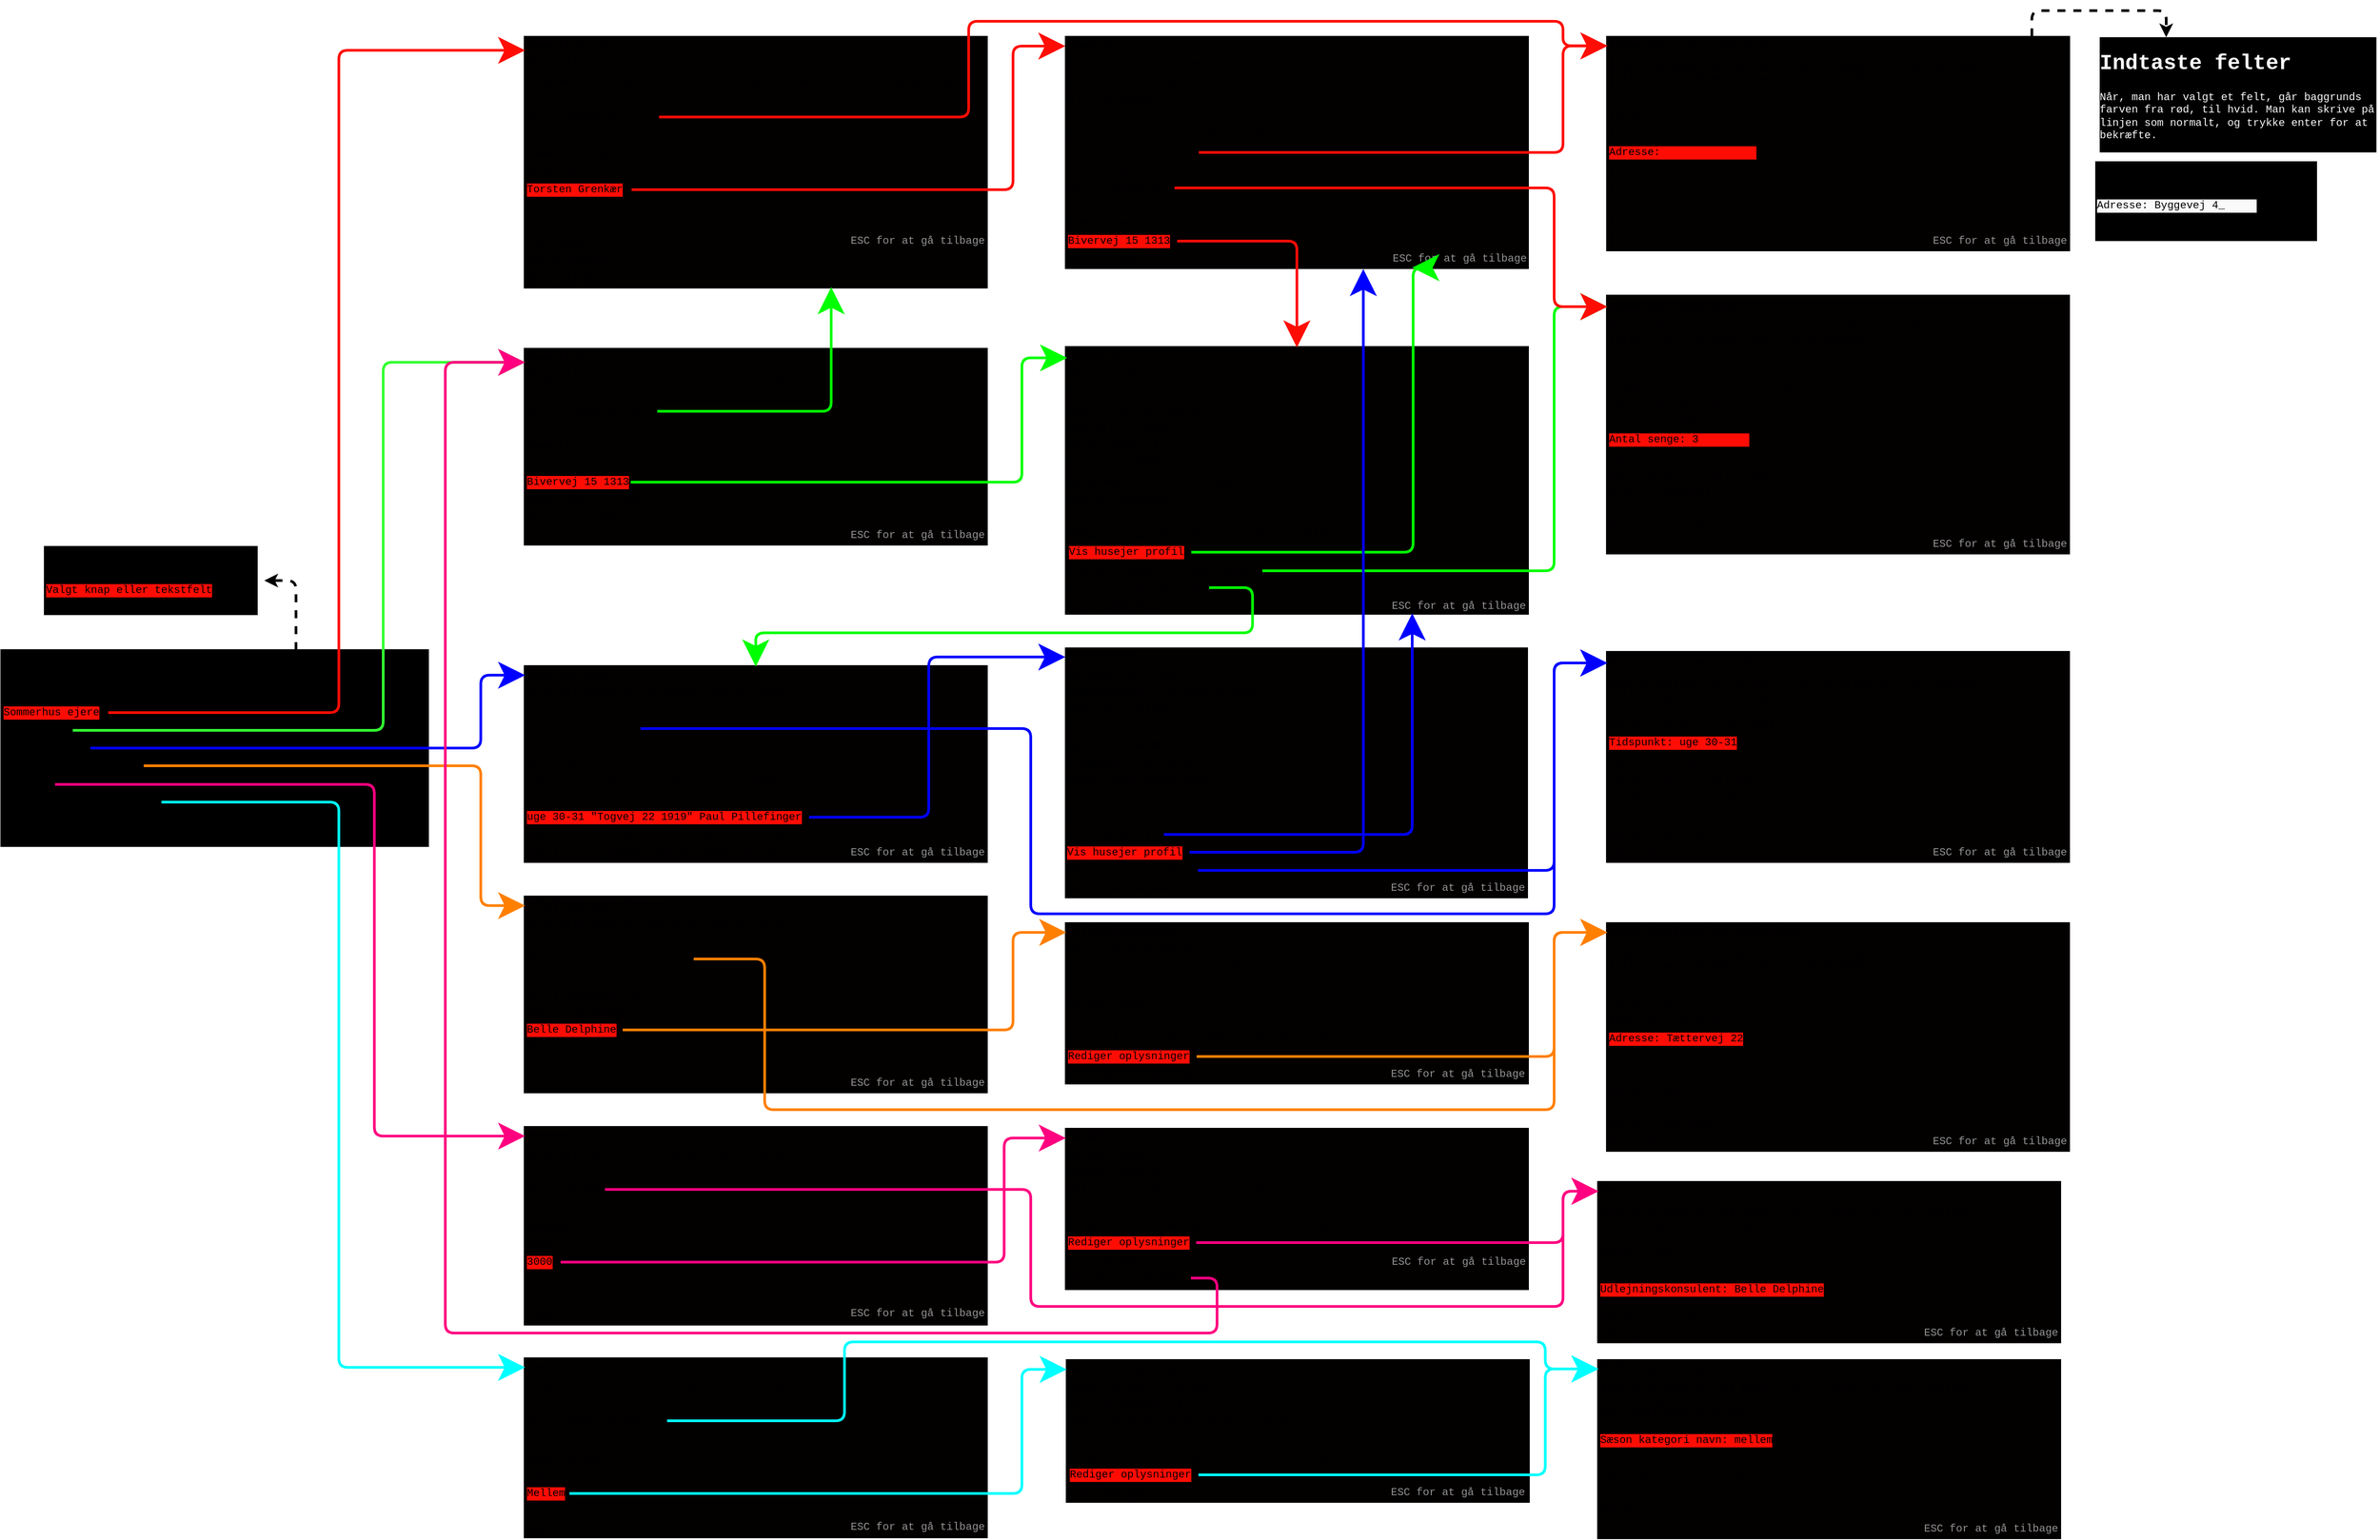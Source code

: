 <mxfile version="11.3.1" type="github" pages="1"><diagram id="26p3L_YCjEW0jslqgOV3" name="Page-1"><mxGraphModel dx="1167" dy="1626" grid="1" gridSize="10" guides="1" tooltips="1" connect="1" arrows="1" fold="1" page="1" pageScale="1" pageWidth="827" pageHeight="1169" math="0" shadow="0"><root><mxCell id="0"/><mxCell id="1" parent="0"/><mxCell id="nq1gIL245foK8ah5lB4P-1" value="" style="rounded=0;whiteSpace=wrap;html=1;comic=0;fillColor=#000000;strokeWidth=3;" parent="1" vertex="1"><mxGeometry x="40" y="40" width="480" height="220" as="geometry"/></mxCell><mxCell id="nq1gIL245foK8ah5lB4P-2" value="Sydvest-Bo Sommerhuse" style="text;html=1;strokeColor=none;fillColor=none;align=left;verticalAlign=middle;whiteSpace=wrap;rounded=0;comic=0;fontFamily=Courier New;fontStyle=1;strokeWidth=3;" parent="1" vertex="1"><mxGeometry x="40" y="40" width="200" height="20" as="geometry"/></mxCell><mxCell id="nq1gIL245foK8ah5lB4P-3" value="Sommerhus ejere" style="text;html=1;strokeColor=none;fillColor=none;align=left;verticalAlign=middle;whiteSpace=wrap;rounded=0;comic=0;fontFamily=Courier New;labelBackgroundColor=#FF0D05;fontColor=#000000;strokeWidth=3;" parent="1" vertex="1"><mxGeometry x="40" y="100" width="120" height="20" as="geometry"/></mxCell><mxCell id="nq1gIL245foK8ah5lB4P-4" value="Sommerhuse" style="text;html=1;strokeColor=none;fillColor=none;align=left;verticalAlign=middle;whiteSpace=wrap;rounded=0;comic=0;fontFamily=Courier New;strokeWidth=3;" parent="1" vertex="1"><mxGeometry x="40" y="120" width="80" height="20" as="geometry"/></mxCell><mxCell id="nq1gIL245foK8ah5lB4P-5" value="Reservationer" style="text;html=1;strokeColor=none;fillColor=none;align=left;verticalAlign=middle;whiteSpace=wrap;rounded=0;comic=0;fontFamily=Courier New;strokeWidth=3;" parent="1" vertex="1"><mxGeometry x="40" y="140" width="100" height="20" as="geometry"/></mxCell><mxCell id="nq1gIL245foK8ah5lB4P-6" value="Brug piletasterne, og Enter, for at vælge" style="text;html=1;strokeColor=none;fillColor=none;align=left;verticalAlign=middle;whiteSpace=wrap;rounded=0;comic=0;fontFamily=Courier New;fontStyle=1;strokeWidth=3;" parent="1" vertex="1"><mxGeometry x="40" y="60" width="300" height="20" as="geometry"/></mxCell><mxCell id="nq1gIL245foK8ah5lB4P-8" value="" style="rounded=0;whiteSpace=wrap;html=1;comic=0;fillColor=#030000;strokeWidth=3;" parent="1" vertex="1"><mxGeometry x="630" y="-652" width="520" height="282" as="geometry"/></mxCell><mxCell id="nq1gIL245foK8ah5lB4P-13" value="Brug piletasterne, og Enter, for at vælge" style="text;html=1;strokeColor=none;fillColor=none;align=left;verticalAlign=middle;whiteSpace=wrap;rounded=0;comic=0;fontFamily=Courier New;fontStyle=1;strokeWidth=3;" parent="1" vertex="1"><mxGeometry x="630" y="-632.2" width="300" height="20" as="geometry"/></mxCell><mxCell id="nq1gIL245foK8ah5lB4P-14" value="Sommerhus ejere" style="text;html=1;strokeColor=none;fillColor=none;align=left;verticalAlign=middle;whiteSpace=wrap;rounded=0;comic=0;fontFamily=Courier New;fontStyle=1;strokeWidth=3;" parent="1" vertex="1"><mxGeometry x="630" y="-652.2" width="200" height="20" as="geometry"/></mxCell><mxCell id="nq1gIL245foK8ah5lB4P-15" value="Torsten Grenkær" style="text;html=1;strokeColor=none;fillColor=none;align=left;verticalAlign=middle;whiteSpace=wrap;rounded=0;comic=0;fontFamily=Courier New;labelBackgroundColor=#FF0D05;fontColor=#000000;strokeWidth=3;" parent="1" vertex="1"><mxGeometry x="630" y="-490" width="120" height="20" as="geometry"/></mxCell><mxCell id="nq1gIL245foK8ah5lB4P-16" value="Bo Nielsen" style="text;html=1;strokeColor=none;fillColor=none;align=left;verticalAlign=middle;whiteSpace=wrap;rounded=0;comic=0;fontFamily=Courier New;strokeWidth=3;" parent="1" vertex="1"><mxGeometry x="630" y="-510.2" width="200" height="20" as="geometry"/></mxCell><mxCell id="nq1gIL245foK8ah5lB4P-17" value="Opret Sommerhus ejer" style="text;html=1;strokeColor=none;fillColor=none;align=left;verticalAlign=middle;whiteSpace=wrap;rounded=0;comic=0;fontFamily=Courier New;fontStyle=0;dashed=1;strokeWidth=3;" parent="1" vertex="1"><mxGeometry x="630" y="-572" width="151" height="20" as="geometry"/></mxCell><mxCell id="nq1gIL245foK8ah5lB4P-18" value="Lise Lotte" style="text;html=1;strokeColor=none;fillColor=none;align=left;verticalAlign=middle;whiteSpace=wrap;rounded=0;comic=0;fontFamily=Courier New;strokeWidth=3;" parent="1" vertex="1"><mxGeometry x="630" y="-470.2" width="200" height="20" as="geometry"/></mxCell><mxCell id="nq1gIL245foK8ah5lB4P-19" value="Niels Bohr" style="text;html=1;strokeColor=none;fillColor=none;align=left;verticalAlign=middle;whiteSpace=wrap;rounded=0;comic=0;fontFamily=Courier New;strokeWidth=3;" parent="1" vertex="1"><mxGeometry x="630" y="-450.2" width="200" height="20" as="geometry"/></mxCell><mxCell id="nq1gIL245foK8ah5lB4P-20" value="Finn Nymark" style="text;html=1;strokeColor=none;fillColor=none;align=left;verticalAlign=middle;whiteSpace=wrap;rounded=0;comic=0;fontFamily=Courier New;strokeWidth=3;" parent="1" vertex="1"><mxGeometry x="630" y="-430.2" width="200" height="20" as="geometry"/></mxCell><mxCell id="nq1gIL245foK8ah5lB4P-21" value="Bob Byggemand" style="text;html=1;strokeColor=none;fillColor=none;align=left;verticalAlign=middle;whiteSpace=wrap;rounded=0;comic=0;fontFamily=Courier New;strokeWidth=3;" parent="1" vertex="1"><mxGeometry x="630" y="-410.2" width="200" height="20" as="geometry"/></mxCell><mxCell id="nq1gIL245foK8ah5lB4P-22" value="Gert Lillapuk" style="text;html=1;strokeColor=none;fillColor=none;align=left;verticalAlign=middle;whiteSpace=wrap;rounded=0;comic=0;fontFamily=Courier New;strokeWidth=3;" parent="1" vertex="1"><mxGeometry x="630" y="-390.2" width="200" height="20" as="geometry"/></mxCell><mxCell id="nq1gIL245foK8ah5lB4P-23" value="" style="rounded=0;whiteSpace=wrap;html=1;comic=0;fillColor=#030000;strokeWidth=3;" parent="1" vertex="1"><mxGeometry x="630" y="-300" width="520" height="220" as="geometry"/></mxCell><mxCell id="nq1gIL245foK8ah5lB4P-24" value="Brug piletasterne, og Enter, for at vælge" style="text;html=1;strokeColor=none;fillColor=none;align=left;verticalAlign=middle;whiteSpace=wrap;rounded=0;comic=0;fontFamily=Courier New;fontStyle=1;strokeWidth=3;" parent="1" vertex="1"><mxGeometry x="630" y="-280.2" width="300" height="20" as="geometry"/></mxCell><mxCell id="nq1gIL245foK8ah5lB4P-25" value="Sommerhuse" style="text;html=1;strokeColor=none;fillColor=none;align=left;verticalAlign=middle;whiteSpace=wrap;rounded=0;comic=0;fontFamily=Courier New;fontStyle=1;strokeWidth=3;" parent="1" vertex="1"><mxGeometry x="630" y="-300.2" width="200" height="20" as="geometry"/></mxCell><mxCell id="nq1gIL245foK8ah5lB4P-26" value="Bivervej 15 1313" style="text;html=1;strokeColor=none;fillColor=none;align=left;verticalAlign=middle;whiteSpace=wrap;rounded=0;comic=0;fontFamily=Courier New;labelBackgroundColor=#FF0D05;fontColor=#000000;strokeWidth=3;" parent="1" vertex="1"><mxGeometry x="630" y="-160" width="119" height="20" as="geometry"/></mxCell><mxCell id="nq1gIL245foK8ah5lB4P-28" value="Opret Sommerhus ejer" style="text;html=1;strokeColor=none;fillColor=none;align=left;verticalAlign=middle;whiteSpace=wrap;rounded=0;comic=0;fontFamily=Courier New;fontStyle=0;dashed=1;strokeWidth=3;" parent="1" vertex="1"><mxGeometry x="630" y="-240" width="149" height="20" as="geometry"/></mxCell><mxCell id="nq1gIL245foK8ah5lB4P-34" value="Vælg en ejer, for at administrere deres sommerhuse eller oplysninger" style="text;html=1;strokeColor=none;fillColor=none;align=left;verticalAlign=middle;whiteSpace=wrap;rounded=0;comic=0;fontFamily=Courier New;fontStyle=1;strokeWidth=3;" parent="1" vertex="1"><mxGeometry x="630" y="-612" width="500" height="20" as="geometry"/></mxCell><mxCell id="nq1gIL245foK8ah5lB4P-35" value="" style="endArrow=classic;html=1;fontFamily=Courier New;fontColor=#000000;exitX=1;exitY=0.5;exitDx=0;exitDy=0;edgeStyle=orthogonalEdgeStyle;endSize=21;strokeWidth=3;entryX=0;entryY=0.75;entryDx=0;entryDy=0;rounded=1;strokeColor=#FF0D05;" parent="1" source="nq1gIL245foK8ah5lB4P-3" target="nq1gIL245foK8ah5lB4P-14" edge="1"><mxGeometry width="50" height="50" relative="1" as="geometry"><mxPoint x="180" y="120" as="sourcePoint"/><mxPoint x="570" y="-140" as="targetPoint"/><Array as="points"><mxPoint x="420" y="110"/><mxPoint x="420" y="-637"/></Array></mxGeometry></mxCell><mxCell id="nq1gIL245foK8ah5lB4P-36" value="" style="endArrow=classic;html=1;fontFamily=Courier New;fontColor=#000000;exitX=1;exitY=0.5;exitDx=0;exitDy=0;edgeStyle=orthogonalEdgeStyle;endSize=21;strokeWidth=3;entryX=0;entryY=0.75;entryDx=0;entryDy=0;rounded=1;strokeColor=#33FF33;" parent="1" source="nq1gIL245foK8ah5lB4P-4" target="nq1gIL245foK8ah5lB4P-25" edge="1"><mxGeometry width="50" height="50" relative="1" as="geometry"><mxPoint x="210.176" y="137.529" as="sourcePoint"/><mxPoint x="679.588" y="-197.765" as="targetPoint"/><Array as="points"><mxPoint x="470" y="130"/><mxPoint x="470" y="-285"/></Array></mxGeometry></mxCell><mxCell id="nq1gIL245foK8ah5lB4P-37" value="" style="endArrow=classic;html=1;fontFamily=Courier New;fontColor=#000000;exitX=1;exitY=0.5;exitDx=0;exitDy=0;edgeStyle=orthogonalEdgeStyle;endSize=21;strokeWidth=3;rounded=1;strokeColor=#00FF00;" parent="1" source="nq1gIL245foK8ah5lB4P-28" target="nq1gIL245foK8ah5lB4P-8" edge="1"><mxGeometry width="50" height="50" relative="1" as="geometry"><mxPoint x="1240.118" y="-112.471" as="sourcePoint"/><mxPoint x="1749.529" y="-187.765" as="targetPoint"/><Array as="points"><mxPoint x="975" y="-230"/></Array></mxGeometry></mxCell><mxCell id="nq1gIL245foK8ah5lB4P-38" value="" style="rounded=0;whiteSpace=wrap;html=1;comic=0;fillColor=#030000;strokeWidth=3;" parent="1" vertex="1"><mxGeometry x="630" y="58" width="520" height="220" as="geometry"/></mxCell><mxCell id="nq1gIL245foK8ah5lB4P-39" value="Brug piletasterne, og Enter, for at vælge" style="text;html=1;strokeColor=none;fillColor=none;align=left;verticalAlign=middle;whiteSpace=wrap;rounded=0;comic=0;fontFamily=Courier New;fontStyle=1;strokeWidth=3;" parent="1" vertex="1"><mxGeometry x="630" y="77.8" width="300" height="20" as="geometry"/></mxCell><mxCell id="nq1gIL245foK8ah5lB4P-40" value="Reservationer" style="text;html=1;strokeColor=none;fillColor=none;align=left;verticalAlign=middle;whiteSpace=wrap;rounded=0;comic=0;fontFamily=Courier New;fontStyle=1;strokeWidth=3;" parent="1" vertex="1"><mxGeometry x="630" y="57.8" width="200" height="20" as="geometry"/></mxCell><mxCell id="nq1gIL245foK8ah5lB4P-210" style="edgeStyle=orthogonalEdgeStyle;rounded=1;orthogonalLoop=1;jettySize=auto;html=1;entryX=0;entryY=0.5;entryDx=0;entryDy=0;endSize=21;targetPerimeterSpacing=0;strokeWidth=3;fontFamily=Courier New;fontColor=#030000;strokeColor=#0000FF;exitX=1;exitY=0.5;exitDx=0;exitDy=0;" parent="1" source="nq1gIL245foK8ah5lB4P-41" target="UFG8URVqRy2ORedm8El2-18" edge="1"><mxGeometry relative="1" as="geometry"><Array as="points"><mxPoint x="1085" y="228"/><mxPoint x="1085" y="47"/></Array></mxGeometry></mxCell><mxCell id="nq1gIL245foK8ah5lB4P-41" value="&lt;span style=&quot;background-color: rgb(255 , 13 , 5)&quot;&gt;uge 30-31 &quot;Togvej 22 1919&quot; Paul Pillefinger&lt;/span&gt;" style="text;html=1;strokeColor=none;fillColor=none;align=left;verticalAlign=middle;whiteSpace=wrap;rounded=0;comic=0;fontFamily=Courier New;labelBackgroundColor=#FF0D05;fontColor=#000000;strokeWidth=3;" parent="1" vertex="1"><mxGeometry x="630" y="218" width="320" height="20" as="geometry"/></mxCell><mxCell id="nq1gIL245foK8ah5lB4P-42" value="uge 22-24 &quot;Grænvej 40 2030&quot; Morten Ingmand" style="text;html=1;strokeColor=none;fillColor=none;align=left;verticalAlign=middle;whiteSpace=wrap;rounded=0;comic=0;fontFamily=Courier New;strokeWidth=3;" parent="1" vertex="1"><mxGeometry x="630" y="178" width="310" height="20" as="geometry"/></mxCell><mxCell id="nq1gIL245foK8ah5lB4P-43" value="Opret Reservation" style="text;html=1;strokeColor=none;fillColor=none;align=left;verticalAlign=middle;whiteSpace=wrap;rounded=0;comic=0;fontFamily=Courier New;fontStyle=0;dashed=1;strokeWidth=3;" parent="1" vertex="1"><mxGeometry x="630" y="118" width="130" height="20" as="geometry"/></mxCell><mxCell id="nq1gIL245foK8ah5lB4P-49" value="uge 19-32 &quot;BilTorv 2 1415&quot; Erik Poulstrup" style="text;html=1;strokeColor=none;fillColor=none;align=left;verticalAlign=middle;whiteSpace=wrap;rounded=0;comic=0;fontFamily=Courier New;strokeWidth=3;" parent="1" vertex="1"><mxGeometry x="630" y="198" width="300" height="20" as="geometry"/></mxCell><mxCell id="nq1gIL245foK8ah5lB4P-52" value="uge 47-48 &quot;Kolddyssen 14 2030&quot; Per Wïnther" style="text;html=1;strokeColor=none;fillColor=none;align=left;verticalAlign=middle;whiteSpace=wrap;rounded=0;comic=0;fontFamily=Courier New;strokeWidth=3;" parent="1" vertex="1"><mxGeometry x="630" y="238" width="440" height="20" as="geometry"/></mxCell><mxCell id="nq1gIL245foK8ah5lB4P-53" value="uge 12-14 &quot;FjabbeVinget 30 1400&quot; Lexi Belle" style="text;html=1;strokeColor=none;fillColor=none;align=left;verticalAlign=middle;whiteSpace=wrap;rounded=0;comic=0;fontFamily=Courier New;strokeWidth=3;" parent="1" vertex="1"><mxGeometry x="630" y="258" width="440" height="20" as="geometry"/></mxCell><mxCell id="nq1gIL245foK8ah5lB4P-54" value="" style="endArrow=classic;html=1;fontFamily=Courier New;fontColor=#000000;exitX=1;exitY=0.5;exitDx=0;exitDy=0;edgeStyle=orthogonalEdgeStyle;endSize=21;strokeWidth=3;entryX=0;entryY=0.5;entryDx=0;entryDy=0;rounded=1;strokeColor=#0000FF;" parent="1" source="nq1gIL245foK8ah5lB4P-5" target="nq1gIL245foK8ah5lB4P-40" edge="1"><mxGeometry width="50" height="50" relative="1" as="geometry"><mxPoint x="140" y="155" as="sourcePoint"/><mxPoint x="650" y="80" as="targetPoint"/><Array as="points"><mxPoint x="580" y="150"/><mxPoint x="580" y="68"/></Array></mxGeometry></mxCell><mxCell id="nq1gIL245foK8ah5lB4P-55" value="&lt;font color=&quot;#949494&quot;&gt;ESC for at gå tilbage&lt;/font&gt;" style="text;html=1;strokeColor=none;fillColor=none;align=left;verticalAlign=middle;whiteSpace=wrap;rounded=0;comic=0;fontFamily=Courier New;strokeWidth=3;" parent="1" vertex="1"><mxGeometry x="995" y="-100" width="155" height="20" as="geometry"/></mxCell><mxCell id="nq1gIL245foK8ah5lB4P-58" value="Udlejningskonsulenter" style="text;html=1;strokeColor=none;fillColor=none;align=left;verticalAlign=middle;whiteSpace=wrap;rounded=0;comic=0;fontFamily=Courier New;strokeWidth=3;" parent="1" vertex="1"><mxGeometry x="40" y="160" width="160" height="20" as="geometry"/></mxCell><mxCell id="nq1gIL245foK8ah5lB4P-59" value="" style="rounded=0;whiteSpace=wrap;html=1;comic=0;fillColor=#030000;strokeWidth=3;" parent="1" vertex="1"><mxGeometry x="630" y="318" width="520" height="220" as="geometry"/></mxCell><mxCell id="nq1gIL245foK8ah5lB4P-60" value="Brug piletasterne, og Enter, for at vælge" style="text;html=1;strokeColor=none;fillColor=none;align=left;verticalAlign=middle;whiteSpace=wrap;rounded=0;comic=0;fontFamily=Courier New;strokeWidth=3;fontStyle=1" parent="1" vertex="1"><mxGeometry x="630" y="337.8" width="300" height="20" as="geometry"/></mxCell><mxCell id="nq1gIL245foK8ah5lB4P-61" value="Udlejningskonsulenter" style="text;html=1;strokeColor=none;fillColor=none;align=left;verticalAlign=middle;whiteSpace=wrap;rounded=0;comic=0;fontFamily=Courier New;strokeWidth=3;fontStyle=1" parent="1" vertex="1"><mxGeometry x="630" y="317.8" width="200" height="20" as="geometry"/></mxCell><mxCell id="nq1gIL245foK8ah5lB4P-62" value="&lt;span style=&quot;background-color: rgb(255 , 13 , 5)&quot;&gt;Belle Delphine&lt;/span&gt;" style="text;html=1;strokeColor=none;fillColor=none;align=left;verticalAlign=middle;whiteSpace=wrap;rounded=0;comic=0;fontFamily=Courier New;labelBackgroundColor=#FF0D05;fontColor=#000000;strokeWidth=3;" parent="1" vertex="1"><mxGeometry x="630" y="458" width="110" height="20" as="geometry"/></mxCell><mxCell id="nq1gIL245foK8ah5lB4P-63" value="Peter Poulstrup" style="text;html=1;strokeColor=none;fillColor=none;align=left;verticalAlign=middle;whiteSpace=wrap;rounded=0;comic=0;fontFamily=Courier New;strokeWidth=3;" parent="1" vertex="1"><mxGeometry x="630" y="438" width="120" height="20" as="geometry"/></mxCell><mxCell id="nq1gIL245foK8ah5lB4P-64" value="Opret Udlejningskonsulent" style="text;html=1;strokeColor=none;fillColor=none;align=left;verticalAlign=middle;whiteSpace=wrap;rounded=0;comic=0;fontFamily=Courier New;fontStyle=0;dashed=1;strokeWidth=3;" parent="1" vertex="1"><mxGeometry x="630" y="378" width="190" height="20" as="geometry"/></mxCell><mxCell id="nq1gIL245foK8ah5lB4P-66" value="Morten Vimmer" style="text;html=1;strokeColor=none;fillColor=none;align=left;verticalAlign=middle;whiteSpace=wrap;rounded=0;comic=0;fontFamily=Courier New;strokeWidth=3;" parent="1" vertex="1"><mxGeometry x="630" y="478" width="100" height="20" as="geometry"/></mxCell><mxCell id="nq1gIL245foK8ah5lB4P-68" value="" style="endArrow=classic;html=1;fontFamily=Courier New;fontColor=#000000;exitX=1;exitY=0.5;exitDx=0;exitDy=0;edgeStyle=orthogonalEdgeStyle;endSize=21;strokeWidth=3;rounded=1;entryX=0;entryY=0.5;entryDx=0;entryDy=0;strokeColor=#FF8000;" parent="1" source="nq1gIL245foK8ah5lB4P-58" target="nq1gIL245foK8ah5lB4P-61" edge="1"><mxGeometry width="50" height="50" relative="1" as="geometry"><mxPoint x="120" y="229.667" as="sourcePoint"/><mxPoint x="610" y="389.667" as="targetPoint"/><Array as="points"><mxPoint x="580" y="170"/><mxPoint x="580" y="328"/></Array></mxGeometry></mxCell><mxCell id="nq1gIL245foK8ah5lB4P-69" value="" style="rounded=0;whiteSpace=wrap;html=1;comic=0;fillColor=#030000;strokeWidth=3;" parent="1" vertex="1"><mxGeometry x="1850.143" y="-652" width="520" height="240" as="geometry"/></mxCell><mxCell id="nq1gIL245foK8ah5lB4P-70" value="Brug piletasterne, og Enter, for at vælge et felt, indtast i feltet, og tryk enter igen for at bekræfte" style="text;html=1;strokeColor=none;fillColor=none;align=left;verticalAlign=middle;whiteSpace=wrap;rounded=0;comic=0;fontFamily=Courier New;fontStyle=1;strokeWidth=3;" parent="1" vertex="1"><mxGeometry x="1850.143" y="-632" width="460" height="40" as="geometry"/></mxCell><mxCell id="nq1gIL245foK8ah5lB4P-71" value="Sommerhus ejer oplysninger" style="text;html=1;strokeColor=none;fillColor=none;align=left;verticalAlign=middle;whiteSpace=wrap;rounded=0;comic=0;fontFamily=Courier New;fontStyle=1;strokeWidth=3;" parent="1" vertex="1"><mxGeometry x="1850.143" y="-652.2" width="200" height="20" as="geometry"/></mxCell><mxCell id="nq1gIL245foK8ah5lB4P-72" value="Adresse:&amp;nbsp; &amp;nbsp; &amp;nbsp; &amp;nbsp; &amp;nbsp; &amp;nbsp; &amp;nbsp; &amp;nbsp;" style="text;html=1;strokeColor=none;fillColor=none;align=left;verticalAlign=middle;whiteSpace=wrap;rounded=0;comic=0;fontFamily=Courier New;labelBackgroundColor=#FF0D05;fontColor=#000000;strokeWidth=3;" parent="1" vertex="1"><mxGeometry x="1850.143" y="-532.2" width="200" height="20" as="geometry"/></mxCell><mxCell id="nq1gIL245foK8ah5lB4P-73" value="Efternavn: Bistrup" style="text;html=1;strokeColor=none;fillColor=none;align=left;verticalAlign=middle;whiteSpace=wrap;rounded=0;comic=0;fontFamily=Courier New;strokeWidth=3;" parent="1" vertex="1"><mxGeometry x="1850.143" y="-552.2" width="200" height="20" as="geometry"/></mxCell><mxCell id="nq1gIL245foK8ah5lB4P-74" value="Fornavn: Peter" style="text;html=1;strokeColor=none;fillColor=none;align=left;verticalAlign=middle;whiteSpace=wrap;rounded=0;comic=0;fontFamily=Courier New;fontStyle=0;dashed=1;strokeWidth=3;" parent="1" vertex="1"><mxGeometry x="1850.143" y="-572.2" width="200" height="20" as="geometry"/></mxCell><mxCell id="nq1gIL245foK8ah5lB4P-81" value="PostNr:" style="text;html=1;strokeColor=none;fillColor=none;align=left;verticalAlign=middle;whiteSpace=wrap;rounded=0;comic=0;fontFamily=Courier New;strokeWidth=3;" parent="1" vertex="1"><mxGeometry x="1850.143" y="-512.2" width="200" height="20" as="geometry"/></mxCell><mxCell id="nq1gIL245foK8ah5lB4P-82" value="Tlf:" style="text;html=1;strokeColor=none;fillColor=none;align=left;verticalAlign=middle;whiteSpace=wrap;rounded=0;comic=0;fontFamily=Courier New;strokeWidth=3;" parent="1" vertex="1"><mxGeometry x="1850.143" y="-492.2" width="200" height="20" as="geometry"/></mxCell><mxCell id="nq1gIL245foK8ah5lB4P-84" value="" style="rounded=0;whiteSpace=wrap;html=1;dashed=1;comic=0;labelBackgroundColor=#FF0D05;strokeColor=none;fillColor=#000000;fontFamily=Courier New;fontColor=#000000;align=left;strokeWidth=3;" parent="1" vertex="1"><mxGeometry x="2400" y="-512" width="250" height="90" as="geometry"/></mxCell><mxCell id="nq1gIL245foK8ah5lB4P-85" value="Efternavn: Bistrup" style="text;html=1;strokeColor=none;fillColor=none;align=left;verticalAlign=middle;whiteSpace=wrap;rounded=0;comic=0;fontFamily=Courier New;strokeWidth=3;" parent="1" vertex="1"><mxGeometry x="2400" y="-492.2" width="200" height="20" as="geometry"/></mxCell><mxCell id="nq1gIL245foK8ah5lB4P-86" value="Adresse: Byggevej 4_&amp;nbsp; &amp;nbsp; &amp;nbsp;" style="text;html=1;strokeColor=none;fillColor=none;align=left;verticalAlign=middle;whiteSpace=wrap;rounded=0;comic=0;fontFamily=Courier New;labelBackgroundColor=#FAFAFA;fontColor=#000000;strokeWidth=3;" parent="1" vertex="1"><mxGeometry x="2400" y="-472.2" width="200" height="20" as="geometry"/></mxCell><mxCell id="nq1gIL245foK8ah5lB4P-87" value="PostNr:" style="text;html=1;strokeColor=none;fillColor=none;align=left;verticalAlign=middle;whiteSpace=wrap;rounded=0;comic=0;fontFamily=Courier New;strokeWidth=3;" parent="1" vertex="1"><mxGeometry x="2400" y="-452.2" width="200" height="20" as="geometry"/></mxCell><mxCell id="nq1gIL245foK8ah5lB4P-88" value="Fornavn: Peter" style="text;html=1;strokeColor=none;fillColor=none;align=left;verticalAlign=middle;whiteSpace=wrap;rounded=0;comic=0;fontFamily=Courier New;fontStyle=0;dashed=1;strokeWidth=3;" parent="1" vertex="1"><mxGeometry x="2400" y="-512.2" width="200" height="20" as="geometry"/></mxCell><mxCell id="nq1gIL245foK8ah5lB4P-90" value="&lt;h1&gt;Indtaste felter&lt;/h1&gt;&lt;p&gt;Når, man har valgt et felt, går baggrunds farven fra rød, til hvid. Man kan skrive på linjen som normalt, og trykke enter for at bekræfte.&lt;/p&gt;" style="text;html=1;strokeColor=none;fillColor=none;spacing=5;spacingTop=-20;whiteSpace=wrap;overflow=hidden;rounded=0;dashed=1;comic=0;labelBackgroundColor=#000000;fontFamily=Courier New;fontColor=#FAFAFA;align=left;strokeWidth=3;" parent="1" vertex="1"><mxGeometry x="2400" y="-642" width="320" height="120" as="geometry"/></mxCell><mxCell id="nq1gIL245foK8ah5lB4P-91" value="" style="endArrow=classic;html=1;dashed=1;strokeWidth=3;fontFamily=Courier New;fontColor=#000000;rounded=1;edgeStyle=orthogonalEdgeStyle;exitX=0.92;exitY=-0.004;exitDx=0;exitDy=0;exitPerimeter=0;" parent="1" source="nq1gIL245foK8ah5lB4P-69" edge="1"><mxGeometry width="50" height="50" relative="1" as="geometry"><mxPoint x="2329" y="-662" as="sourcePoint"/><mxPoint x="2480" y="-652" as="targetPoint"/><Array as="points"><mxPoint x="2329" y="-682"/><mxPoint x="2480" y="-682"/></Array></mxGeometry></mxCell><mxCell id="nq1gIL245foK8ah5lB4P-92" value="Bekræft Ændringer" style="text;html=1;strokeColor=none;fillColor=none;align=left;verticalAlign=middle;whiteSpace=wrap;rounded=0;comic=0;fontFamily=Courier New;fontStyle=0;dashed=1;strokeWidth=3;" parent="1" vertex="1"><mxGeometry x="1850.143" y="-452.2" width="200" height="20" as="geometry"/></mxCell><mxCell id="nq1gIL245foK8ah5lB4P-93" value="Fortryd" style="text;html=1;strokeColor=none;fillColor=none;align=left;verticalAlign=middle;whiteSpace=wrap;rounded=0;comic=0;fontFamily=Courier New;fontStyle=0;dashed=1;strokeWidth=3;" parent="1" vertex="1"><mxGeometry x="1850.143" y="-432.2" width="200" height="20" as="geometry"/></mxCell><mxCell id="nq1gIL245foK8ah5lB4P-94" value="" style="endArrow=classic;html=1;fontFamily=Courier New;fontColor=#000000;exitX=1;exitY=0.5;exitDx=0;exitDy=0;edgeStyle=orthogonalEdgeStyle;endSize=21;strokeWidth=3;entryX=0;entryY=0.5;entryDx=0;entryDy=0;targetPerimeterSpacing=0;rounded=1;strokeColor=#FF0D05;" parent="1" source="nq1gIL245foK8ah5lB4P-17" target="nq1gIL245foK8ah5lB4P-71" edge="1"><mxGeometry width="50" height="50" relative="1" as="geometry"><mxPoint x="969.857" y="-265.571" as="sourcePoint"/><mxPoint x="1439.857" y="-599.857" as="targetPoint"/><Array as="points"><mxPoint x="1130" y="-562"/><mxPoint x="1130" y="-670"/><mxPoint x="1800" y="-670"/><mxPoint x="1800" y="-642"/></Array></mxGeometry></mxCell><mxCell id="nq1gIL245foK8ah5lB4P-95" value="" style="rounded=0;whiteSpace=wrap;html=1;comic=0;fillColor=#030000;strokeWidth=3;" parent="1" vertex="1"><mxGeometry x="1240" y="-652" width="520" height="260" as="geometry"/></mxCell><mxCell id="nq1gIL245foK8ah5lB4P-97" value="Navn: Torsten Grenkær" style="text;html=1;strokeColor=none;fillColor=none;align=left;verticalAlign=middle;whiteSpace=wrap;rounded=0;comic=0;fontFamily=Courier New;fontStyle=1;strokeWidth=3;" parent="1" vertex="1"><mxGeometry x="1242" y="-632" width="325" height="20" as="geometry"/></mxCell><mxCell id="nq1gIL245foK8ah5lB4P-98" value="Bivervej 15 1313" style="text;html=1;strokeColor=none;fillColor=none;align=left;verticalAlign=middle;whiteSpace=wrap;rounded=0;comic=0;fontFamily=Courier New;labelBackgroundColor=#FF0D05;fontColor=#000000;strokeWidth=3;" parent="1" vertex="1"><mxGeometry x="1240" y="-432" width="125" height="20" as="geometry"/></mxCell><mxCell id="nq1gIL245foK8ah5lB4P-100" value="Rediger oplysninger" style="text;html=1;strokeColor=none;fillColor=none;align=left;verticalAlign=middle;whiteSpace=wrap;rounded=0;comic=0;fontFamily=Courier New;fontStyle=0;dashed=1;strokeWidth=3;" parent="1" vertex="1"><mxGeometry x="1242.5" y="-532" width="147" height="20" as="geometry"/></mxCell><mxCell id="nq1gIL245foK8ah5lB4P-105" value="" style="endArrow=classic;html=1;fontFamily=Courier New;fontColor=#000000;exitX=1;exitY=0.5;exitDx=0;exitDy=0;edgeStyle=orthogonalEdgeStyle;endSize=21;strokeWidth=3;entryX=0;entryY=0.5;entryDx=0;entryDy=0;targetPerimeterSpacing=0;rounded=1;strokeColor=#FF0D05;" parent="1" source="nq1gIL245foK8ah5lB4P-15" target="UFG8URVqRy2ORedm8El2-19" edge="1"><mxGeometry width="50" height="50" relative="1" as="geometry"><mxPoint x="790" y="-347" as="sourcePoint"/><mxPoint x="1200" y="-557" as="targetPoint"/><Array as="points"><mxPoint x="1180" y="-480"/><mxPoint x="1180" y="-642"/></Array></mxGeometry></mxCell><mxCell id="nq1gIL245foK8ah5lB4P-106" value="" style="endArrow=classic;html=1;fontFamily=Courier New;fontColor=#000000;edgeStyle=orthogonalEdgeStyle;endSize=21;strokeWidth=3;entryX=0;entryY=0.5;entryDx=0;entryDy=0;targetPerimeterSpacing=0;rounded=1;exitX=1;exitY=0.5;exitDx=0;exitDy=0;strokeColor=#FF0D05;" parent="1" source="nq1gIL245foK8ah5lB4P-100" target="nq1gIL245foK8ah5lB4P-71" edge="1"><mxGeometry width="50" height="50" relative="1" as="geometry"><mxPoint x="1240" y="-262" as="sourcePoint"/><mxPoint x="1403.862" y="-337.603" as="targetPoint"/><Array as="points"><mxPoint x="1800" y="-522"/><mxPoint x="1800" y="-642"/></Array></mxGeometry></mxCell><mxCell id="nq1gIL245foK8ah5lB4P-109" value="Brug piletasterne, og Enter, for at vælge" style="text;html=1;strokeColor=none;fillColor=none;align=left;verticalAlign=middle;whiteSpace=wrap;rounded=0;comic=0;fontFamily=Courier New;fontStyle=1;strokeWidth=3;" parent="1" vertex="1"><mxGeometry x="1241" y="-552.2" width="300" height="20" as="geometry"/></mxCell><mxCell id="nq1gIL245foK8ah5lB4P-110" value="Slet sommerhus ejer" style="text;html=1;strokeColor=none;fillColor=none;align=left;verticalAlign=middle;whiteSpace=wrap;rounded=0;comic=0;fontFamily=Courier New;fontStyle=0;dashed=1;strokeWidth=3;" parent="1" vertex="1"><mxGeometry x="1242.5" y="-512" width="260" height="20" as="geometry"/></mxCell><mxCell id="nq1gIL245foK8ah5lB4P-111" value="Lillemark 27 1420" style="text;html=1;strokeColor=none;fillColor=none;align=left;verticalAlign=middle;whiteSpace=wrap;rounded=0;comic=0;fontFamily=Courier New;fontStyle=0;dashed=1;strokeWidth=3;" parent="1" vertex="1"><mxGeometry x="630" y="-180" width="130" height="20" as="geometry"/></mxCell><mxCell id="nq1gIL245foK8ah5lB4P-112" value="BæverVinget 57 2312" style="text;html=1;strokeColor=none;fillColor=none;align=left;verticalAlign=middle;whiteSpace=wrap;rounded=0;comic=0;fontFamily=Courier New;fontStyle=0;dashed=1;strokeWidth=3;" parent="1" vertex="1"><mxGeometry x="630" y="-140" width="140" height="20" as="geometry"/></mxCell><mxCell id="nq1gIL245foK8ah5lB4P-113" value="BæverVinget 57 2312" style="text;html=1;strokeColor=none;fillColor=none;align=left;verticalAlign=middle;whiteSpace=wrap;rounded=0;comic=0;fontFamily=Courier New;fontStyle=0;dashed=1;strokeWidth=3;" parent="1" vertex="1"><mxGeometry x="1240.5" y="-412" width="149" height="20" as="geometry"/></mxCell><mxCell id="nq1gIL245foK8ah5lB4P-115" value="Granvej 8 1244" style="text;html=1;strokeColor=none;fillColor=none;align=left;verticalAlign=middle;whiteSpace=wrap;rounded=0;comic=0;fontFamily=Courier New;fontStyle=0;dashed=1;strokeWidth=3;" parent="1" vertex="1"><mxGeometry x="630" y="-120" width="140" height="20" as="geometry"/></mxCell><mxCell id="nq1gIL245foK8ah5lB4P-118" value="sommerhuse:" style="text;html=1;strokeColor=none;fillColor=none;align=left;verticalAlign=middle;whiteSpace=wrap;rounded=0;comic=0;fontFamily=Courier New;fontStyle=1;dashed=1;strokeWidth=3;" parent="1" vertex="1"><mxGeometry x="1240" y="-452" width="260" height="20" as="geometry"/></mxCell><mxCell id="nq1gIL245foK8ah5lB4P-119" value="&lt;font color=&quot;#949494&quot;&gt;ESC for at gå tilbage&lt;/font&gt;" style="text;html=1;strokeColor=none;fillColor=none;align=left;verticalAlign=middle;whiteSpace=wrap;rounded=0;comic=0;fontFamily=Courier New;strokeWidth=3;" parent="1" vertex="1"><mxGeometry x="995" y="-432" width="155" height="20" as="geometry"/></mxCell><mxCell id="nq1gIL245foK8ah5lB4P-120" value="&lt;font color=&quot;#949494&quot;&gt;ESC for at gå tilbage&lt;/font&gt;" style="text;html=1;strokeColor=none;fillColor=none;align=left;verticalAlign=middle;whiteSpace=wrap;rounded=0;comic=0;fontFamily=Courier New;strokeWidth=3;" parent="1" vertex="1"><mxGeometry x="995" y="258" width="155" height="20" as="geometry"/></mxCell><mxCell id="nq1gIL245foK8ah5lB4P-121" value="&lt;font color=&quot;#949494&quot;&gt;ESC for at gå tilbage&lt;/font&gt;" style="text;html=1;strokeColor=none;fillColor=none;align=left;verticalAlign=middle;whiteSpace=wrap;rounded=0;comic=0;fontFamily=Courier New;strokeWidth=3;" parent="1" vertex="1"><mxGeometry x="995" y="518" width="155" height="20" as="geometry"/></mxCell><mxCell id="nq1gIL245foK8ah5lB4P-122" value="&lt;font color=&quot;#949494&quot;&gt;ESC for at gå tilbage&lt;/font&gt;" style="text;html=1;strokeColor=none;fillColor=none;align=left;verticalAlign=middle;whiteSpace=wrap;rounded=0;comic=0;fontFamily=Courier New;strokeWidth=3;" parent="1" vertex="1"><mxGeometry x="1606" y="-412" width="155" height="20" as="geometry"/></mxCell><mxCell id="nq1gIL245foK8ah5lB4P-123" value="&lt;font color=&quot;#949494&quot;&gt;ESC for at gå tilbage&lt;/font&gt;" style="text;html=1;strokeColor=none;fillColor=none;align=left;verticalAlign=middle;whiteSpace=wrap;rounded=0;comic=0;fontFamily=Courier New;strokeWidth=3;" parent="1" vertex="1"><mxGeometry x="2215.143" y="-432" width="155" height="20" as="geometry"/></mxCell><mxCell id="nq1gIL245foK8ah5lB4P-124" value="&lt;b&gt;Sommerhuse:&lt;/b&gt;" style="text;html=1;strokeColor=none;fillColor=none;align=left;verticalAlign=middle;whiteSpace=wrap;rounded=0;comic=0;fontFamily=Courier New;fontStyle=0;dashed=1;strokeWidth=3;" parent="1" vertex="1"><mxGeometry x="630" y="-200" width="149" height="20" as="geometry"/></mxCell><mxCell id="nq1gIL245foK8ah5lB4P-125" value="" style="rounded=0;whiteSpace=wrap;html=1;dashed=1;comic=0;labelBackgroundColor=#FF0D05;strokeColor=none;fillColor=#000000;fontFamily=Courier New;fontColor=#000000;align=left;strokeWidth=3;" parent="1" vertex="1"><mxGeometry x="87.5" y="-78" width="241" height="78" as="geometry"/></mxCell><mxCell id="nq1gIL245foK8ah5lB4P-126" value="Titel/beskrivelse" style="text;html=1;strokeColor=none;fillColor=none;align=left;verticalAlign=middle;whiteSpace=wrap;rounded=0;comic=0;fontFamily=Courier New;fontStyle=1;strokeWidth=3;" parent="1" vertex="1"><mxGeometry x="89" y="-78" width="200" height="20" as="geometry"/></mxCell><mxCell id="nq1gIL245foK8ah5lB4P-128" value="Knap, eller tekst felt" style="text;html=1;strokeColor=none;fillColor=none;align=left;verticalAlign=middle;whiteSpace=wrap;rounded=0;comic=0;fontFamily=Courier New;strokeWidth=3;" parent="1" vertex="1"><mxGeometry x="87.5" y="-58" width="185" height="20" as="geometry"/></mxCell><mxCell id="nq1gIL245foK8ah5lB4P-129" value="Valgt knap eller tekstfelt" style="text;html=1;strokeColor=none;fillColor=none;align=left;verticalAlign=middle;whiteSpace=wrap;rounded=0;comic=0;fontFamily=Courier New;labelBackgroundColor=#FF0D05;fontColor=#000000;strokeWidth=3;" parent="1" vertex="1"><mxGeometry x="87.5" y="-38" width="194" height="20" as="geometry"/></mxCell><mxCell id="nq1gIL245foK8ah5lB4P-132" value="" style="rounded=0;whiteSpace=wrap;html=1;comic=0;fillColor=#030000;strokeWidth=3;" parent="1" vertex="1"><mxGeometry x="1240" y="-302" width="520" height="300" as="geometry"/></mxCell><mxCell id="nq1gIL245foK8ah5lB4P-133" value="Brug piletasterne, og Enter, for at vælge" style="text;html=1;strokeColor=none;fillColor=none;align=left;verticalAlign=middle;whiteSpace=wrap;rounded=0;comic=0;fontFamily=Courier New;fontStyle=1;strokeWidth=3;" parent="1" vertex="1"><mxGeometry x="1242" y="-101.2" width="300" height="20" as="geometry"/></mxCell><mxCell id="nq1gIL245foK8ah5lB4P-134" value="Adresse: Bivervej 15, 1313" style="text;html=1;strokeColor=none;fillColor=none;align=left;verticalAlign=middle;whiteSpace=wrap;rounded=0;comic=0;fontFamily=Courier New;fontStyle=1;strokeWidth=3;" parent="1" vertex="1"><mxGeometry x="1241" y="-281.2" width="200" height="20" as="geometry"/></mxCell><mxCell id="nq1gIL245foK8ah5lB4P-135" value="Vis husejer profil" style="text;html=1;strokeColor=none;fillColor=none;align=left;verticalAlign=middle;whiteSpace=wrap;rounded=0;comic=0;fontFamily=Courier New;labelBackgroundColor=#FF0D05;fontColor=#000000;strokeWidth=3;" parent="1" vertex="1"><mxGeometry x="1241" y="-81" width="140" height="20" as="geometry"/></mxCell><mxCell id="nq1gIL245foK8ah5lB4P-137" value="&lt;font color=&quot;#949494&quot;&gt;ESC for at gå tilbage&lt;/font&gt;" style="text;html=1;strokeColor=none;fillColor=none;align=left;verticalAlign=middle;whiteSpace=wrap;rounded=0;comic=0;fontFamily=Courier New;strokeWidth=3;" parent="1" vertex="1"><mxGeometry x="1605" y="-20.5" width="155" height="20" as="geometry"/></mxCell><mxCell id="nq1gIL245foK8ah5lB4P-138" value="Rediger sommerhus oplysninger" style="text;html=1;strokeColor=none;fillColor=none;align=left;verticalAlign=middle;whiteSpace=wrap;rounded=0;comic=0;fontFamily=Courier New;fontStyle=0;dashed=1;strokeWidth=3;" parent="1" vertex="1"><mxGeometry x="1242" y="-60" width="219" height="20" as="geometry"/></mxCell><mxCell id="nq1gIL245foK8ah5lB4P-139" value="Slet sommerhus" style="text;html=1;strokeColor=none;fillColor=none;align=left;verticalAlign=middle;whiteSpace=wrap;rounded=0;comic=0;fontFamily=Courier New;fontStyle=0;dashed=1;strokeWidth=3;" parent="1" vertex="1"><mxGeometry x="1240" y="-20.5" width="149" height="20" as="geometry"/></mxCell><mxCell id="nq1gIL245foK8ah5lB4P-142" value="" style="endArrow=classic;html=1;fontFamily=Courier New;fontColor=#000000;edgeStyle=orthogonalEdgeStyle;endSize=21;strokeWidth=3;entryX=0;entryY=0.5;entryDx=0;entryDy=0;rounded=1;exitX=1;exitY=0.5;exitDx=0;exitDy=0;strokeColor=#00FF00;" parent="1" source="nq1gIL245foK8ah5lB4P-26" target="UFG8URVqRy2ORedm8El2-17" edge="1"><mxGeometry width="50" height="50" relative="1" as="geometry"><mxPoint x="1190" y="-146" as="sourcePoint"/><mxPoint x="1682.5" y="-258" as="targetPoint"/><Array as="points"><mxPoint x="1190" y="-150"/><mxPoint x="1190" y="-290"/></Array></mxGeometry></mxCell><mxCell id="nq1gIL245foK8ah5lB4P-143" value="" style="endArrow=classic;html=1;fontFamily=Courier New;fontColor=#000000;exitX=1;exitY=0.5;exitDx=0;exitDy=0;edgeStyle=orthogonalEdgeStyle;endSize=21;strokeWidth=3;entryX=0.5;entryY=0;entryDx=0;entryDy=0;targetPerimeterSpacing=0;rounded=1;strokeColor=#FF0D05;" parent="1" source="nq1gIL245foK8ah5lB4P-98" target="nq1gIL245foK8ah5lB4P-132" edge="1"><mxGeometry width="50" height="50" relative="1" as="geometry"><mxPoint x="760" y="-317" as="sourcePoint"/><mxPoint x="1259" y="-607" as="targetPoint"/><Array as="points"><mxPoint x="1500" y="-422"/></Array></mxGeometry></mxCell><mxCell id="nq1gIL245foK8ah5lB4P-145" value="" style="endArrow=classic;html=1;dashed=1;strokeWidth=3;fontFamily=Courier New;fontColor=#000000;exitX=0.583;exitY=-0.006;exitDx=0;exitDy=0;exitPerimeter=0;rounded=1;edgeStyle=orthogonalEdgeStyle;" parent="1" edge="1"><mxGeometry width="50" height="50" relative="1" as="geometry"><mxPoint x="371.66" y="39.56" as="sourcePoint"/><mxPoint x="336" y="-39" as="targetPoint"/><Array as="points"><mxPoint x="372" y="-39"/></Array></mxGeometry></mxCell><mxCell id="nq1gIL245foK8ah5lB4P-147" value="Opret sommerhus" style="text;html=1;strokeColor=none;fillColor=none;align=left;verticalAlign=middle;whiteSpace=wrap;rounded=0;comic=0;fontFamily=Courier New;fontStyle=0;dashed=1;strokeWidth=3;" parent="1" vertex="1"><mxGeometry x="1243" y="-492" width="119" height="20" as="geometry"/></mxCell><mxCell id="nq1gIL245foK8ah5lB4P-150" value="Antal senge: 3" style="text;html=1;strokeColor=none;fillColor=none;align=left;verticalAlign=middle;whiteSpace=wrap;rounded=0;comic=0;fontFamily=Courier New;fontStyle=1;strokeWidth=3;" parent="1" vertex="1"><mxGeometry x="1241" y="-201.2" width="200" height="20" as="geometry"/></mxCell><mxCell id="nq1gIL245foK8ah5lB4P-151" value="Kvalificering: Hustle" style="text;html=1;strokeColor=none;fillColor=none;align=left;verticalAlign=middle;whiteSpace=wrap;rounded=0;comic=0;fontFamily=Courier New;fontStyle=1;strokeWidth=3;" parent="1" vertex="1"><mxGeometry x="1241" y="-241.2" width="200" height="20" as="geometry"/></mxCell><mxCell id="nq1gIL245foK8ah5lB4P-152" value="Størrelse: 92kvm" style="text;html=1;strokeColor=none;fillColor=none;align=left;verticalAlign=middle;whiteSpace=wrap;rounded=0;comic=0;fontFamily=Courier New;fontStyle=1;strokeWidth=3;" parent="1" vertex="1"><mxGeometry x="1241" y="-221.2" width="200" height="20" as="geometry"/></mxCell><mxCell id="nq1gIL245foK8ah5lB4P-154" value="Sommerhusejer: Torsten Grenkær" style="text;html=1;strokeColor=none;fillColor=none;align=left;verticalAlign=middle;whiteSpace=wrap;rounded=0;comic=0;fontFamily=Courier New;fontStyle=1;strokeWidth=3;" parent="1" vertex="1"><mxGeometry x="1241" y="-261" width="230" height="20" as="geometry"/></mxCell><mxCell id="nq1gIL245foK8ah5lB4P-155" value="uge pris: 3000kr" style="text;html=1;strokeColor=none;fillColor=none;align=left;verticalAlign=middle;whiteSpace=wrap;rounded=0;comic=0;fontFamily=Courier New;fontStyle=1;strokeWidth=3;" parent="1" vertex="1"><mxGeometry x="1241" y="-181.2" width="200" height="20" as="geometry"/></mxCell><mxCell id="nq1gIL245foK8ah5lB4P-158" value="Opsynsmand: Per pillefinger" style="text;html=1;strokeColor=none;fillColor=none;align=left;verticalAlign=middle;whiteSpace=wrap;rounded=0;comic=0;fontFamily=Courier New;fontStyle=1;strokeWidth=3;" parent="1" vertex="1"><mxGeometry x="1241" y="-160.2" width="200" height="20" as="geometry"/></mxCell><mxCell id="nq1gIL245foK8ah5lB4P-161" value="Status: Godkendt" style="text;html=1;strokeColor=none;fillColor=none;align=left;verticalAlign=middle;whiteSpace=wrap;rounded=0;comic=0;fontFamily=Courier New;fontStyle=1;strokeWidth=3;" parent="1" vertex="1"><mxGeometry x="1241" y="-141.2" width="200" height="20" as="geometry"/></mxCell><mxCell id="nq1gIL245foK8ah5lB4P-163" value="" style="endArrow=classic;html=1;fontFamily=Courier New;fontColor=#000000;edgeStyle=orthogonalEdgeStyle;endSize=21;strokeWidth=3;rounded=1;exitX=1;exitY=0.5;exitDx=0;exitDy=0;entryX=0.75;entryY=1;entryDx=0;entryDy=0;strokeColor=#00FF00;" parent="1" source="nq1gIL245foK8ah5lB4P-135" target="nq1gIL245foK8ah5lB4P-95" edge="1"><mxGeometry width="50" height="50" relative="1" as="geometry"><mxPoint x="1420.088" y="-71.971" as="sourcePoint"/><mxPoint x="1650" y="-372" as="targetPoint"/><Array as="points"><mxPoint x="1631" y="-71"/></Array></mxGeometry></mxCell><mxCell id="nq1gIL245foK8ah5lB4P-165" value="Adresse: Bilstrup 17 2030" style="text;html=1;strokeColor=none;fillColor=none;align=left;verticalAlign=middle;whiteSpace=wrap;rounded=0;comic=0;fontFamily=Courier New;fontStyle=1;strokeWidth=3;" parent="1" vertex="1"><mxGeometry x="1241" y="-612" width="325" height="20" as="geometry"/></mxCell><mxCell id="nq1gIL245foK8ah5lB4P-166" value="Tlf: 37183920" style="text;html=1;strokeColor=none;fillColor=none;align=left;verticalAlign=middle;whiteSpace=wrap;rounded=0;comic=0;fontFamily=Courier New;fontStyle=1;strokeWidth=3;" parent="1" vertex="1"><mxGeometry x="1241" y="-592" width="325" height="20" as="geometry"/></mxCell><mxCell id="nq1gIL245foK8ah5lB4P-170" value="" style="rounded=0;whiteSpace=wrap;html=1;comic=0;fillColor=#030000;strokeWidth=3;" parent="1" vertex="1"><mxGeometry x="1850" y="-360" width="520" height="290" as="geometry"/></mxCell><mxCell id="nq1gIL245foK8ah5lB4P-171" value="Brug piletasterne, og Enter, for at vælge et felt, indtast i feltet, og tryk enter igen for at bekræfte" style="text;html=1;strokeColor=none;fillColor=none;align=left;verticalAlign=middle;whiteSpace=wrap;rounded=0;comic=0;fontFamily=Courier New;fontStyle=1;strokeWidth=3;" parent="1" vertex="1"><mxGeometry x="1850" y="-338" width="460" height="40" as="geometry"/></mxCell><mxCell id="nq1gIL245foK8ah5lB4P-172" value="Sommerhus oplysninger" style="text;html=1;strokeColor=none;fillColor=none;align=left;verticalAlign=middle;whiteSpace=wrap;rounded=0;comic=0;fontFamily=Courier New;fontStyle=1;strokeWidth=3;" parent="1" vertex="1"><mxGeometry x="1850" y="-358" width="220" height="20" as="geometry"/></mxCell><mxCell id="nq1gIL245foK8ah5lB4P-178" value="Bekræft Ændringer" style="text;html=1;strokeColor=none;fillColor=none;align=left;verticalAlign=middle;whiteSpace=wrap;rounded=0;comic=0;fontFamily=Courier New;fontStyle=0;dashed=1;strokeWidth=3;" parent="1" vertex="1"><mxGeometry x="1850" y="-110.2" width="200" height="20" as="geometry"/></mxCell><mxCell id="nq1gIL245foK8ah5lB4P-179" value="Fortryd" style="text;html=1;strokeColor=none;fillColor=none;align=left;verticalAlign=middle;whiteSpace=wrap;rounded=0;comic=0;fontFamily=Courier New;fontStyle=0;dashed=1;strokeWidth=3;" parent="1" vertex="1"><mxGeometry x="1850" y="-90.2" width="200" height="20" as="geometry"/></mxCell><mxCell id="nq1gIL245foK8ah5lB4P-180" value="&lt;font color=&quot;#949494&quot;&gt;ESC for at gå tilbage&lt;/font&gt;" style="text;html=1;strokeColor=none;fillColor=none;align=left;verticalAlign=middle;whiteSpace=wrap;rounded=0;comic=0;fontFamily=Courier New;strokeWidth=3;" parent="1" vertex="1"><mxGeometry x="2215" y="-90" width="155" height="20" as="geometry"/></mxCell><mxCell id="nq1gIL245foK8ah5lB4P-181" value="" style="endArrow=classic;html=1;fontFamily=Courier New;fontColor=#000000;edgeStyle=orthogonalEdgeStyle;endSize=21;strokeWidth=3;rounded=1;entryX=0;entryY=0.5;entryDx=0;entryDy=0;strokeColor=#00FF00;" parent="1" source="nq1gIL245foK8ah5lB4P-138" target="nq1gIL245foK8ah5lB4P-172" edge="1"><mxGeometry width="50" height="50" relative="1" as="geometry"><mxPoint x="1391.5" y="-70.167" as="sourcePoint"/><mxPoint x="1641.5" y="-370.167" as="targetPoint"/><Array as="points"><mxPoint x="1790" y="-50"/><mxPoint x="1790" y="-348"/></Array></mxGeometry></mxCell><mxCell id="nq1gIL245foK8ah5lB4P-182" value="Status: Godkendt" style="text;html=1;strokeColor=none;fillColor=none;align=left;verticalAlign=middle;whiteSpace=wrap;rounded=0;comic=0;fontFamily=Courier New;fontStyle=0;strokeWidth=3;" parent="1" vertex="1"><mxGeometry x="1850" y="-148.2" width="200" height="20" as="geometry"/></mxCell><mxCell id="nq1gIL245foK8ah5lB4P-183" value="Opsynsmand: Per pillefinger" style="text;html=1;strokeColor=none;fillColor=none;align=left;verticalAlign=middle;whiteSpace=wrap;rounded=0;comic=0;fontFamily=Courier New;fontStyle=0;strokeWidth=3;" parent="1" vertex="1"><mxGeometry x="1850" y="-167.2" width="200" height="20" as="geometry"/></mxCell><mxCell id="nq1gIL245foK8ah5lB4P-184" value="uge pris: 3000kr" style="text;html=1;strokeColor=none;fillColor=none;align=left;verticalAlign=middle;whiteSpace=wrap;rounded=0;comic=0;fontFamily=Courier New;fontStyle=0;strokeWidth=3;" parent="1" vertex="1"><mxGeometry x="1850" y="-188.2" width="200" height="20" as="geometry"/></mxCell><mxCell id="nq1gIL245foK8ah5lB4P-185" value="Antal senge: 3&amp;nbsp; &amp;nbsp; &amp;nbsp; &amp;nbsp;&amp;nbsp;" style="text;html=1;strokeColor=none;fillColor=none;align=left;verticalAlign=middle;whiteSpace=wrap;rounded=0;comic=0;fontFamily=Courier New;fontStyle=0;labelBackgroundColor=#FF0D05;fontColor=#030000;strokeWidth=3;" parent="1" vertex="1"><mxGeometry x="1850" y="-208.2" width="200" height="20" as="geometry"/></mxCell><mxCell id="nq1gIL245foK8ah5lB4P-186" value="Størrelse: 92kvm" style="text;html=1;strokeColor=none;fillColor=none;align=left;verticalAlign=middle;whiteSpace=wrap;rounded=0;comic=0;fontFamily=Courier New;fontStyle=0;strokeWidth=3;" parent="1" vertex="1"><mxGeometry x="1850" y="-228.2" width="200" height="20" as="geometry"/></mxCell><mxCell id="nq1gIL245foK8ah5lB4P-187" value="Kvalificering: Hustle" style="text;html=1;strokeColor=none;fillColor=none;align=left;verticalAlign=middle;whiteSpace=wrap;rounded=0;comic=0;fontFamily=Courier New;fontStyle=0;strokeWidth=3;" parent="1" vertex="1"><mxGeometry x="1850" y="-248.2" width="200" height="20" as="geometry"/></mxCell><mxCell id="nq1gIL245foK8ah5lB4P-188" value="Sommerhusejer: Torsten Grenkær" style="text;html=1;strokeColor=none;fillColor=none;align=left;verticalAlign=middle;whiteSpace=wrap;rounded=0;comic=0;fontFamily=Courier New;fontStyle=0;strokeWidth=3;" parent="1" vertex="1"><mxGeometry x="1850" y="-268" width="230" height="20" as="geometry"/></mxCell><mxCell id="nq1gIL245foK8ah5lB4P-189" value="Adresse: Bivervej 15, 1313" style="text;html=1;strokeColor=none;fillColor=none;align=left;verticalAlign=middle;whiteSpace=wrap;rounded=0;comic=0;fontFamily=Courier New;fontStyle=0;strokeWidth=3;" parent="1" vertex="1"><mxGeometry x="1850" y="-288.2" width="200" height="20" as="geometry"/></mxCell><mxCell id="nq1gIL245foK8ah5lB4P-190" value="" style="endArrow=classic;html=1;fontFamily=Courier New;fontColor=#000000;edgeStyle=orthogonalEdgeStyle;endSize=21;strokeWidth=3;entryX=0;entryY=0.5;entryDx=0;entryDy=0;targetPerimeterSpacing=0;rounded=1;exitX=1;exitY=0.5;exitDx=0;exitDy=0;strokeColor=#FF0D05;" parent="1" source="nq1gIL245foK8ah5lB4P-147" target="nq1gIL245foK8ah5lB4P-172" edge="1"><mxGeometry width="50" height="50" relative="1" as="geometry"><mxPoint x="1371.5" y="-497" as="sourcePoint"/><mxPoint x="1627.5" y="-647" as="targetPoint"/><Array as="points"><mxPoint x="1790" y="-482"/><mxPoint x="1790" y="-348"/></Array></mxGeometry></mxCell><mxCell id="nq1gIL245foK8ah5lB4P-192" value="" style="rounded=0;whiteSpace=wrap;html=1;comic=0;fillColor=#030000;strokeWidth=3;" parent="1" vertex="1"><mxGeometry x="1240" y="38" width="519" height="280" as="geometry"/></mxCell><mxCell id="nq1gIL245foK8ah5lB4P-193" value="Brug piletasterne, og Enter, for at vælge" style="text;html=1;strokeColor=none;fillColor=none;align=left;verticalAlign=middle;whiteSpace=wrap;rounded=0;comic=0;fontFamily=Courier New;fontStyle=1;strokeWidth=3;" parent="1" vertex="1"><mxGeometry x="1239.5" y="217.3" width="300" height="20" as="geometry"/></mxCell><mxCell id="nq1gIL245foK8ah5lB4P-194" value="Adresse: Bivervej 15, 1313" style="text;html=1;strokeColor=none;fillColor=none;align=left;verticalAlign=middle;whiteSpace=wrap;rounded=0;comic=0;fontFamily=Courier New;fontStyle=1;strokeWidth=3;" parent="1" vertex="1"><mxGeometry x="1240" y="57.3" width="200" height="20" as="geometry"/></mxCell><mxCell id="UFG8URVqRy2ORedm8El2-2" style="edgeStyle=orthogonalEdgeStyle;rounded=1;orthogonalLoop=1;jettySize=auto;html=1;exitX=1;exitY=0.5;exitDx=0;exitDy=0;endSize=21;strokeWidth=3;entryX=0.644;entryY=1.006;entryDx=0;entryDy=0;entryPerimeter=0;strokeColor=#0000FF;" edge="1" parent="1" source="nq1gIL245foK8ah5lB4P-195" target="nq1gIL245foK8ah5lB4P-95"><mxGeometry relative="1" as="geometry"><mxPoint x="1670" y="-382" as="targetPoint"/></mxGeometry></mxCell><mxCell id="nq1gIL245foK8ah5lB4P-195" value="Vis husejer profil" style="text;html=1;strokeColor=none;fillColor=none;align=left;verticalAlign=middle;whiteSpace=wrap;rounded=0;comic=0;fontFamily=Courier New;labelBackgroundColor=#FF0D05;fontColor=#000000;strokeWidth=3;" parent="1" vertex="1"><mxGeometry x="1239" y="257.5" width="140" height="20" as="geometry"/></mxCell><mxCell id="nq1gIL245foK8ah5lB4P-196" value="&lt;font color=&quot;#949494&quot;&gt;ESC for at gå tilbage&lt;/font&gt;" style="text;html=1;strokeColor=none;fillColor=none;align=left;verticalAlign=middle;whiteSpace=wrap;rounded=0;comic=0;fontFamily=Courier New;strokeWidth=3;" parent="1" vertex="1"><mxGeometry x="1604" y="298" width="155" height="20" as="geometry"/></mxCell><mxCell id="nq1gIL245foK8ah5lB4P-197" value="Rediger oplysninger" style="text;html=1;strokeColor=none;fillColor=none;align=left;verticalAlign=middle;whiteSpace=wrap;rounded=0;comic=0;fontFamily=Courier New;fontStyle=0;dashed=1;strokeWidth=3;" parent="1" vertex="1"><mxGeometry x="1239.5" y="278" width="149" height="20" as="geometry"/></mxCell><mxCell id="nq1gIL245foK8ah5lB4P-198" value="Slet reservation" style="text;html=1;strokeColor=none;fillColor=none;align=left;verticalAlign=middle;whiteSpace=wrap;rounded=0;comic=0;fontFamily=Courier New;fontStyle=0;dashed=1;strokeWidth=3;" parent="1" vertex="1"><mxGeometry x="1239" y="298" width="149" height="20" as="geometry"/></mxCell><mxCell id="nq1gIL245foK8ah5lB4P-199" value="Antal senge: 3" style="text;html=1;strokeColor=none;fillColor=none;align=left;verticalAlign=middle;whiteSpace=wrap;rounded=0;comic=0;fontFamily=Courier New;fontStyle=1;strokeWidth=3;" parent="1" vertex="1"><mxGeometry x="1240" y="117.3" width="200" height="20" as="geometry"/></mxCell><mxCell id="nq1gIL245foK8ah5lB4P-201" value="Størrelse: 92kvm" style="text;html=1;strokeColor=none;fillColor=none;align=left;verticalAlign=middle;whiteSpace=wrap;rounded=0;comic=0;fontFamily=Courier New;fontStyle=1;strokeWidth=3;" parent="1" vertex="1"><mxGeometry x="1240" y="97.3" width="200" height="20" as="geometry"/></mxCell><mxCell id="nq1gIL245foK8ah5lB4P-202" value="Sommerhusejer: Torsten Grenkær" style="text;html=1;strokeColor=none;fillColor=none;align=left;verticalAlign=middle;whiteSpace=wrap;rounded=0;comic=0;fontFamily=Courier New;fontStyle=1;strokeWidth=3;" parent="1" vertex="1"><mxGeometry x="1240" y="77.5" width="230" height="20" as="geometry"/></mxCell><mxCell id="nq1gIL245foK8ah5lB4P-203" value="Uge pris: 3000kr" style="text;html=1;strokeColor=none;fillColor=none;align=left;verticalAlign=middle;whiteSpace=wrap;rounded=0;comic=0;fontFamily=Courier New;fontStyle=1;strokeWidth=3;" parent="1" vertex="1"><mxGeometry x="1240" y="137.3" width="200" height="20" as="geometry"/></mxCell><mxCell id="nq1gIL245foK8ah5lB4P-206" value="Vis hus reservationer" style="text;html=1;strokeColor=none;fillColor=none;align=left;verticalAlign=middle;whiteSpace=wrap;rounded=0;comic=0;fontFamily=Courier New;fontStyle=0;dashed=1;strokeWidth=3;" parent="1" vertex="1"><mxGeometry x="1241" y="-41" width="160" height="20" as="geometry"/></mxCell><mxCell id="nq1gIL245foK8ah5lB4P-207" value="Tidspunkt: uge 30-31" style="text;html=1;strokeColor=none;fillColor=none;align=left;verticalAlign=middle;whiteSpace=wrap;rounded=0;comic=0;fontFamily=Courier New;fontStyle=1;strokeWidth=3;" parent="1" vertex="1"><mxGeometry x="1240" y="157.3" width="200" height="20" as="geometry"/></mxCell><mxCell id="nq1gIL245foK8ah5lB4P-208" value="Kunde: Paul Pillefinger" style="text;html=1;strokeColor=none;fillColor=none;align=left;verticalAlign=middle;whiteSpace=wrap;rounded=0;comic=0;fontFamily=Courier New;fontStyle=1;strokeWidth=3;" parent="1" vertex="1"><mxGeometry x="1239" y="177.3" width="200" height="20" as="geometry"/></mxCell><mxCell id="UFG8URVqRy2ORedm8El2-1" style="edgeStyle=orthogonalEdgeStyle;rounded=1;orthogonalLoop=1;jettySize=auto;html=1;exitX=1;exitY=0.5;exitDx=0;exitDy=0;entryX=0.75;entryY=1;entryDx=0;entryDy=0;strokeWidth=3;endSize=21;strokeColor=#0000FF;" edge="1" parent="1" source="nq1gIL245foK8ah5lB4P-209" target="nq1gIL245foK8ah5lB4P-132"><mxGeometry relative="1" as="geometry"/></mxCell><mxCell id="nq1gIL245foK8ah5lB4P-209" value="Vis hus profil" style="text;html=1;strokeColor=none;fillColor=none;align=left;verticalAlign=middle;whiteSpace=wrap;rounded=0;comic=0;fontFamily=Courier New;fontStyle=0;dashed=1;strokeWidth=3;" parent="1" vertex="1"><mxGeometry x="1240" y="237.5" width="110" height="20" as="geometry"/></mxCell><mxCell id="UFG8URVqRy2ORedm8El2-3" value="" style="rounded=0;whiteSpace=wrap;html=1;comic=0;fillColor=#030000;strokeWidth=3;" vertex="1" parent="1"><mxGeometry x="1850" y="42" width="520" height="236" as="geometry"/></mxCell><mxCell id="UFG8URVqRy2ORedm8El2-4" value="Brug piletasterne, og Enter, for at vælge et felt, indtast i feltet, og tryk enter igen for at bekræfte" style="text;html=1;strokeColor=none;fillColor=none;align=left;verticalAlign=middle;whiteSpace=wrap;rounded=0;comic=0;fontFamily=Courier New;fontStyle=1;strokeWidth=3;" vertex="1" parent="1"><mxGeometry x="1850" y="64" width="460" height="40" as="geometry"/></mxCell><mxCell id="UFG8URVqRy2ORedm8El2-5" value="Reservations oplysninger" style="text;html=1;strokeColor=none;fillColor=none;align=left;verticalAlign=middle;whiteSpace=wrap;rounded=0;comic=0;fontFamily=Courier New;fontStyle=1;strokeWidth=3;" vertex="1" parent="1"><mxGeometry x="1850" y="44" width="180" height="20" as="geometry"/></mxCell><mxCell id="UFG8URVqRy2ORedm8El2-6" value="Bekræft Ændringer" style="text;html=1;strokeColor=none;fillColor=none;align=left;verticalAlign=middle;whiteSpace=wrap;rounded=0;comic=0;fontFamily=Courier New;fontStyle=0;dashed=1;strokeWidth=3;" vertex="1" parent="1"><mxGeometry x="1850" y="237.8" width="200" height="20" as="geometry"/></mxCell><mxCell id="UFG8URVqRy2ORedm8El2-7" value="Fortryd" style="text;html=1;strokeColor=none;fillColor=none;align=left;verticalAlign=middle;whiteSpace=wrap;rounded=0;comic=0;fontFamily=Courier New;fontStyle=0;dashed=1;strokeWidth=3;" vertex="1" parent="1"><mxGeometry x="1850" y="257.8" width="200" height="20" as="geometry"/></mxCell><mxCell id="UFG8URVqRy2ORedm8El2-8" value="&lt;font color=&quot;#949494&quot;&gt;ESC for at gå tilbage&lt;/font&gt;" style="text;html=1;strokeColor=none;fillColor=none;align=left;verticalAlign=middle;whiteSpace=wrap;rounded=0;comic=0;fontFamily=Courier New;strokeWidth=3;" vertex="1" parent="1"><mxGeometry x="2215" y="257.5" width="155" height="20" as="geometry"/></mxCell><mxCell id="UFG8URVqRy2ORedm8El2-12" value="Tidspunkt: uge 30-31" style="text;html=1;strokeColor=none;fillColor=none;align=left;verticalAlign=middle;whiteSpace=wrap;rounded=0;comic=0;fontFamily=Courier New;fontStyle=0;labelBackgroundColor=#FF0D05;fontColor=#030000;strokeWidth=3;" vertex="1" parent="1"><mxGeometry x="1850" y="133.8" width="200" height="20" as="geometry"/></mxCell><mxCell id="UFG8URVqRy2ORedm8El2-16" value="Adresse: Bivervej 15, 1313" style="text;html=1;strokeColor=none;fillColor=none;align=left;verticalAlign=middle;whiteSpace=wrap;rounded=0;comic=0;fontFamily=Courier New;fontStyle=0;strokeWidth=3;" vertex="1" parent="1"><mxGeometry x="1850" y="113.8" width="200" height="20" as="geometry"/></mxCell><mxCell id="UFG8URVqRy2ORedm8El2-17" value="Sommerhus" style="text;html=1;strokeColor=none;fillColor=none;align=left;verticalAlign=middle;whiteSpace=wrap;rounded=0;comic=0;fontFamily=Courier New;fontStyle=1;strokeWidth=3;" vertex="1" parent="1"><mxGeometry x="1241" y="-300.2" width="200" height="20" as="geometry"/></mxCell><mxCell id="UFG8URVqRy2ORedm8El2-18" value="Reservation" style="text;html=1;strokeColor=none;fillColor=none;align=left;verticalAlign=middle;whiteSpace=wrap;rounded=0;comic=0;fontFamily=Courier New;fontStyle=1;strokeWidth=3;" vertex="1" parent="1"><mxGeometry x="1239" y="37.3" width="200" height="20" as="geometry"/></mxCell><mxCell id="UFG8URVqRy2ORedm8El2-19" value="Sommerhus ejer" style="text;html=1;strokeColor=none;fillColor=none;align=left;verticalAlign=middle;whiteSpace=wrap;rounded=0;comic=0;fontFamily=Courier New;fontStyle=1;strokeWidth=3;" vertex="1" parent="1"><mxGeometry x="1239" y="-652" width="325" height="20" as="geometry"/></mxCell><mxCell id="UFG8URVqRy2ORedm8El2-20" style="edgeStyle=orthogonalEdgeStyle;rounded=1;orthogonalLoop=1;jettySize=auto;html=1;exitX=1;exitY=0.5;exitDx=0;exitDy=0;entryX=0;entryY=0.5;entryDx=0;entryDy=0;strokeWidth=3;endSize=21;strokeColor=#0000FF;" edge="1" parent="1" source="nq1gIL245foK8ah5lB4P-197" target="UFG8URVqRy2ORedm8El2-5"><mxGeometry relative="1" as="geometry"><mxPoint x="1381.088" y="292.029" as="sourcePoint"/><mxPoint x="1661.088" y="42.618" as="targetPoint"/><Array as="points"><mxPoint x="1790" y="288"/><mxPoint x="1790" y="54"/></Array></mxGeometry></mxCell><mxCell id="UFG8URVqRy2ORedm8El2-21" value="Kunde: Paul Pillefinger" style="text;html=1;strokeColor=none;fillColor=none;align=left;verticalAlign=middle;whiteSpace=wrap;rounded=0;comic=0;fontFamily=Courier New;fontStyle=0;strokeWidth=3;" vertex="1" parent="1"><mxGeometry x="1850" y="175.8" width="200" height="20" as="geometry"/></mxCell><mxCell id="UFG8URVqRy2ORedm8El2-22" style="edgeStyle=orthogonalEdgeStyle;rounded=1;orthogonalLoop=1;jettySize=auto;html=1;entryX=0;entryY=0.5;entryDx=0;entryDy=0;endSize=21;targetPerimeterSpacing=0;strokeWidth=3;fontFamily=Courier New;fontColor=#030000;exitX=1;exitY=0.5;exitDx=0;exitDy=0;strokeColor=#0000FF;" edge="1" parent="1" source="nq1gIL245foK8ah5lB4P-43" target="UFG8URVqRy2ORedm8El2-5"><mxGeometry relative="1" as="geometry"><mxPoint x="920" y="132.029" as="sourcePoint"/><mxPoint x="1209" y="-7.971" as="targetPoint"/><Array as="points"><mxPoint x="1200" y="128"/><mxPoint x="1200" y="337"/><mxPoint x="1790" y="337"/><mxPoint x="1790" y="54"/></Array></mxGeometry></mxCell><mxCell id="UFG8URVqRy2ORedm8El2-23" value="Sæsone: Mellem" style="text;html=1;strokeColor=none;fillColor=none;align=left;verticalAlign=middle;whiteSpace=wrap;rounded=0;comic=0;fontFamily=Courier New;fontStyle=0;strokeWidth=3;" vertex="1" parent="1"><mxGeometry x="1850" y="155.8" width="200" height="20" as="geometry"/></mxCell><mxCell id="UFG8URVqRy2ORedm8El2-24" value="Kunde telefon: 61843431" style="text;html=1;strokeColor=none;fillColor=none;align=left;verticalAlign=middle;whiteSpace=wrap;rounded=0;comic=0;fontFamily=Courier New;fontStyle=0;strokeWidth=3;" vertex="1" parent="1"><mxGeometry x="1850" y="197" width="260" height="20" as="geometry"/></mxCell><mxCell id="UFG8URVqRy2ORedm8El2-25" value="Områder" style="text;html=1;strokeColor=none;fillColor=none;align=left;verticalAlign=middle;whiteSpace=wrap;rounded=0;comic=0;fontFamily=Courier New;strokeWidth=3;" vertex="1" parent="1"><mxGeometry x="40" y="181" width="60" height="20" as="geometry"/></mxCell><mxCell id="UFG8URVqRy2ORedm8El2-26" value="Sæson kategori og priser" style="text;html=1;strokeColor=none;fillColor=none;align=left;verticalAlign=middle;whiteSpace=wrap;rounded=0;comic=0;fontFamily=Courier New;strokeWidth=3;" vertex="1" parent="1"><mxGeometry x="40" y="201" width="180" height="20" as="geometry"/></mxCell><mxCell id="UFG8URVqRy2ORedm8El2-28" value="" style="rounded=0;whiteSpace=wrap;html=1;comic=0;fillColor=#030000;strokeWidth=3;" vertex="1" parent="1"><mxGeometry x="1240" y="348" width="520" height="180" as="geometry"/></mxCell><mxCell id="UFG8URVqRy2ORedm8El2-29" value="Navn: Belle Delphine" style="text;html=1;strokeColor=none;fillColor=none;align=left;verticalAlign=middle;whiteSpace=wrap;rounded=0;comic=0;fontFamily=Courier New;fontStyle=1;strokeWidth=3;" vertex="1" parent="1"><mxGeometry x="1241" y="368" width="325" height="20" as="geometry"/></mxCell><mxCell id="UFG8URVqRy2ORedm8El2-31" value="Rediger oplysninger" style="text;html=1;strokeColor=none;fillColor=none;align=left;verticalAlign=middle;whiteSpace=wrap;rounded=0;comic=0;fontFamily=Courier New;fontStyle=0;dashed=1;labelBackgroundColor=#FF0D05;fontColor=#030000;strokeWidth=3;" vertex="1" parent="1"><mxGeometry x="1240" y="488" width="147" height="20" as="geometry"/></mxCell><mxCell id="UFG8URVqRy2ORedm8El2-32" value="Brug piletasterne, og Enter, for at vælge" style="text;html=1;strokeColor=none;fillColor=none;align=left;verticalAlign=middle;whiteSpace=wrap;rounded=0;comic=0;fontFamily=Courier New;fontStyle=1;strokeWidth=3;" vertex="1" parent="1"><mxGeometry x="1240" y="467.8" width="300" height="20" as="geometry"/></mxCell><mxCell id="UFG8URVqRy2ORedm8El2-33" value="Slet udlejningskonsulent" style="text;html=1;strokeColor=none;fillColor=none;align=left;verticalAlign=middle;whiteSpace=wrap;rounded=0;comic=0;fontFamily=Courier New;fontStyle=0;dashed=1;strokeWidth=3;" vertex="1" parent="1"><mxGeometry x="1240" y="508" width="260" height="20" as="geometry"/></mxCell><mxCell id="UFG8URVqRy2ORedm8El2-36" value="&lt;font color=&quot;#949494&quot;&gt;ESC for at gå tilbage&lt;/font&gt;" style="text;html=1;strokeColor=none;fillColor=none;align=left;verticalAlign=middle;whiteSpace=wrap;rounded=0;comic=0;fontFamily=Courier New;strokeWidth=3;" vertex="1" parent="1"><mxGeometry x="1604" y="508" width="155" height="20" as="geometry"/></mxCell><mxCell id="UFG8URVqRy2ORedm8El2-38" value="Adresse: Tættervej 22, 4210" style="text;html=1;strokeColor=none;fillColor=none;align=left;verticalAlign=middle;whiteSpace=wrap;rounded=0;comic=0;fontFamily=Courier New;fontStyle=1;strokeWidth=3;" vertex="1" parent="1"><mxGeometry x="1241" y="388" width="325" height="20" as="geometry"/></mxCell><mxCell id="UFG8URVqRy2ORedm8El2-39" value="Tlf: 37651220" style="text;html=1;strokeColor=none;fillColor=none;align=left;verticalAlign=middle;whiteSpace=wrap;rounded=0;comic=0;fontFamily=Courier New;fontStyle=1;strokeWidth=3;" vertex="1" parent="1"><mxGeometry x="1240" y="408" width="325" height="20" as="geometry"/></mxCell><mxCell id="UFG8URVqRy2ORedm8El2-40" value="Udlejningskonsulent" style="text;html=1;strokeColor=none;fillColor=none;align=left;verticalAlign=middle;whiteSpace=wrap;rounded=0;comic=0;fontFamily=Courier New;fontStyle=1;strokeWidth=3;" vertex="1" parent="1"><mxGeometry x="1240" y="348" width="325" height="20" as="geometry"/></mxCell><mxCell id="UFG8URVqRy2ORedm8El2-41" style="edgeStyle=orthogonalEdgeStyle;rounded=1;orthogonalLoop=1;jettySize=auto;html=1;exitX=1;exitY=0.5;exitDx=0;exitDy=0;strokeWidth=3;endSize=21;entryX=0;entryY=0.5;entryDx=0;entryDy=0;strokeColor=#FF8000;" edge="1" parent="1" source="nq1gIL245foK8ah5lB4P-62" target="UFG8URVqRy2ORedm8El2-40"><mxGeometry relative="1" as="geometry"><mxPoint x="760" y="433.167" as="sourcePoint"/><mxPoint x="1210" y="378" as="targetPoint"/><Array as="points"><mxPoint x="1180" y="468"/><mxPoint x="1180" y="358"/></Array></mxGeometry></mxCell><mxCell id="UFG8URVqRy2ORedm8El2-42" value="Område: 3000" style="text;html=1;strokeColor=none;fillColor=none;align=left;verticalAlign=middle;whiteSpace=wrap;rounded=0;comic=0;fontFamily=Courier New;fontStyle=1;strokeWidth=3;" vertex="1" parent="1"><mxGeometry x="1240" y="428" width="325" height="20" as="geometry"/></mxCell><mxCell id="UFG8URVqRy2ORedm8El2-53" value="" style="rounded=0;whiteSpace=wrap;html=1;comic=0;fillColor=#030000;strokeWidth=3;" vertex="1" parent="1"><mxGeometry x="1850" y="348" width="520" height="256" as="geometry"/></mxCell><mxCell id="UFG8URVqRy2ORedm8El2-54" value="Brug piletasterne, og Enter, for at vælge et felt, indtast i feltet, og tryk enter igen for at bekræfte" style="text;html=1;strokeColor=none;fillColor=none;align=left;verticalAlign=middle;whiteSpace=wrap;rounded=0;comic=0;fontFamily=Courier New;fontStyle=1;strokeWidth=3;" vertex="1" parent="1"><mxGeometry x="1850" y="368" width="460" height="40" as="geometry"/></mxCell><mxCell id="UFG8URVqRy2ORedm8El2-55" value="Udlejningskonsulent oplysninger" style="text;html=1;strokeColor=none;fillColor=none;align=left;verticalAlign=middle;whiteSpace=wrap;rounded=0;comic=0;fontFamily=Courier New;fontStyle=1;strokeWidth=3;" vertex="1" parent="1"><mxGeometry x="1850" y="348" width="230" height="20" as="geometry"/></mxCell><mxCell id="UFG8URVqRy2ORedm8El2-56" value="Adresse: Tættervej 22" style="text;html=1;strokeColor=none;fillColor=none;align=left;verticalAlign=middle;whiteSpace=wrap;rounded=0;comic=0;fontFamily=Courier New;labelBackgroundColor=#FF0D05;fontColor=#000000;strokeWidth=3;" vertex="1" parent="1"><mxGeometry x="1850" y="467.8" width="200" height="20" as="geometry"/></mxCell><mxCell id="UFG8URVqRy2ORedm8El2-57" value="Efternavn: Delphine" style="text;html=1;strokeColor=none;fillColor=none;align=left;verticalAlign=middle;whiteSpace=wrap;rounded=0;comic=0;fontFamily=Courier New;strokeWidth=3;" vertex="1" parent="1"><mxGeometry x="1850" y="447.8" width="200" height="20" as="geometry"/></mxCell><mxCell id="UFG8URVqRy2ORedm8El2-58" value="Fornavn: Belle" style="text;html=1;strokeColor=none;fillColor=none;align=left;verticalAlign=middle;whiteSpace=wrap;rounded=0;comic=0;fontFamily=Courier New;fontStyle=0;dashed=1;strokeWidth=3;" vertex="1" parent="1"><mxGeometry x="1850" y="427.8" width="200" height="20" as="geometry"/></mxCell><mxCell id="UFG8URVqRy2ORedm8El2-59" value="PostNr: 4210" style="text;html=1;strokeColor=none;fillColor=none;align=left;verticalAlign=middle;whiteSpace=wrap;rounded=0;comic=0;fontFamily=Courier New;strokeWidth=3;" vertex="1" parent="1"><mxGeometry x="1850" y="487.8" width="200" height="20" as="geometry"/></mxCell><mxCell id="UFG8URVqRy2ORedm8El2-60" value="Tlf: 37651220" style="text;html=1;strokeColor=none;fillColor=none;align=left;verticalAlign=middle;whiteSpace=wrap;rounded=0;comic=0;fontFamily=Courier New;strokeWidth=3;" vertex="1" parent="1"><mxGeometry x="1850" y="507.8" width="200" height="20" as="geometry"/></mxCell><mxCell id="UFG8URVqRy2ORedm8El2-61" value="Bekræft Ændringer" style="text;html=1;strokeColor=none;fillColor=none;align=left;verticalAlign=middle;whiteSpace=wrap;rounded=0;comic=0;fontFamily=Courier New;fontStyle=0;dashed=1;strokeWidth=3;" vertex="1" parent="1"><mxGeometry x="1850" y="563.8" width="200" height="20" as="geometry"/></mxCell><mxCell id="UFG8URVqRy2ORedm8El2-62" value="Fortryd" style="text;html=1;strokeColor=none;fillColor=none;align=left;verticalAlign=middle;whiteSpace=wrap;rounded=0;comic=0;fontFamily=Courier New;fontStyle=0;dashed=1;strokeWidth=3;" vertex="1" parent="1"><mxGeometry x="1850" y="583.8" width="200" height="20" as="geometry"/></mxCell><mxCell id="UFG8URVqRy2ORedm8El2-63" value="&lt;font color=&quot;#949494&quot;&gt;ESC for at gå tilbage&lt;/font&gt;" style="text;html=1;strokeColor=none;fillColor=none;align=left;verticalAlign=middle;whiteSpace=wrap;rounded=0;comic=0;fontFamily=Courier New;strokeWidth=3;" vertex="1" parent="1"><mxGeometry x="2215" y="584" width="155" height="20" as="geometry"/></mxCell><mxCell id="UFG8URVqRy2ORedm8El2-64" value="Område: 3000" style="text;html=1;strokeColor=none;fillColor=none;align=left;verticalAlign=middle;whiteSpace=wrap;rounded=0;comic=0;fontFamily=Courier New;strokeWidth=3;" vertex="1" parent="1"><mxGeometry x="1850" y="527.8" width="200" height="20" as="geometry"/></mxCell><mxCell id="UFG8URVqRy2ORedm8El2-65" style="edgeStyle=orthogonalEdgeStyle;rounded=1;orthogonalLoop=1;jettySize=auto;html=1;strokeWidth=3;endSize=21;entryX=0;entryY=0.5;entryDx=0;entryDy=0;exitX=1;exitY=0.5;exitDx=0;exitDy=0;strokeColor=#FF8000;" edge="1" parent="1" source="UFG8URVqRy2ORedm8El2-31" target="UFG8URVqRy2ORedm8El2-55"><mxGeometry relative="1" as="geometry"><mxPoint x="1530" y="450" as="sourcePoint"/><mxPoint x="2030" y="390" as="targetPoint"/><Array as="points"><mxPoint x="1790" y="498"/><mxPoint x="1790" y="358"/></Array></mxGeometry></mxCell><mxCell id="UFG8URVqRy2ORedm8El2-66" style="edgeStyle=orthogonalEdgeStyle;rounded=1;orthogonalLoop=1;jettySize=auto;html=1;exitX=1;exitY=0.5;exitDx=0;exitDy=0;strokeWidth=3;endSize=21;entryX=0;entryY=0.5;entryDx=0;entryDy=0;strokeColor=#FF8000;" edge="1" parent="1" source="nq1gIL245foK8ah5lB4P-64" target="UFG8URVqRy2ORedm8El2-55"><mxGeometry relative="1" as="geometry"><mxPoint x="802.357" y="407.929" as="sourcePoint"/><mxPoint x="1302.357" y="337.929" as="targetPoint"/><Array as="points"><mxPoint x="900" y="388"/><mxPoint x="900" y="558"/><mxPoint x="1790" y="558"/><mxPoint x="1790" y="358"/></Array></mxGeometry></mxCell><mxCell id="UFG8URVqRy2ORedm8El2-68" value="" style="rounded=0;whiteSpace=wrap;html=1;comic=0;fillColor=#030000;strokeWidth=3;" vertex="1" parent="1"><mxGeometry x="630" y="578" width="520" height="222" as="geometry"/></mxCell><mxCell id="UFG8URVqRy2ORedm8El2-69" value="Brug piletasterne, og Enter, for at vælge" style="text;html=1;strokeColor=none;fillColor=none;align=left;verticalAlign=middle;whiteSpace=wrap;rounded=0;comic=0;fontFamily=Courier New;strokeWidth=3;fontStyle=1" vertex="1" parent="1"><mxGeometry x="630" y="597.8" width="300" height="20" as="geometry"/></mxCell><mxCell id="UFG8URVqRy2ORedm8El2-70" value="Områder" style="text;html=1;strokeColor=none;fillColor=none;align=left;verticalAlign=middle;whiteSpace=wrap;rounded=0;comic=0;fontFamily=Courier New;strokeWidth=3;fontStyle=1" vertex="1" parent="1"><mxGeometry x="630" y="577.8" width="200" height="20" as="geometry"/></mxCell><mxCell id="UFG8URVqRy2ORedm8El2-71" value="&lt;span style=&quot;background-color: rgb(255 , 13 , 5)&quot;&gt;3000&lt;/span&gt;" style="text;html=1;strokeColor=none;fillColor=none;align=left;verticalAlign=middle;whiteSpace=wrap;rounded=0;comic=0;fontFamily=Courier New;labelBackgroundColor=#FF0D05;fontColor=#000000;strokeWidth=3;" vertex="1" parent="1"><mxGeometry x="630" y="720" width="40" height="20" as="geometry"/></mxCell><mxCell id="UFG8URVqRy2ORedm8El2-72" value="2030" style="text;html=1;strokeColor=none;fillColor=none;align=left;verticalAlign=middle;whiteSpace=wrap;rounded=0;comic=0;fontFamily=Courier New;strokeWidth=3;" vertex="1" parent="1"><mxGeometry x="630" y="700" width="40" height="20" as="geometry"/></mxCell><mxCell id="UFG8URVqRy2ORedm8El2-73" value="Opret område" style="text;html=1;strokeColor=none;fillColor=none;align=left;verticalAlign=middle;whiteSpace=wrap;rounded=0;comic=0;fontFamily=Courier New;fontStyle=0;dashed=1;strokeWidth=3;" vertex="1" parent="1"><mxGeometry x="630" y="638" width="90" height="20" as="geometry"/></mxCell><mxCell id="UFG8URVqRy2ORedm8El2-74" value="1313" style="text;html=1;strokeColor=none;fillColor=none;align=left;verticalAlign=middle;whiteSpace=wrap;rounded=0;comic=0;fontFamily=Courier New;strokeWidth=3;" vertex="1" parent="1"><mxGeometry x="630" y="740" width="40" height="20" as="geometry"/></mxCell><mxCell id="UFG8URVqRy2ORedm8El2-75" value="&lt;font color=&quot;#949494&quot;&gt;ESC for at gå tilbage&lt;/font&gt;" style="text;html=1;strokeColor=none;fillColor=none;align=left;verticalAlign=middle;whiteSpace=wrap;rounded=0;comic=0;fontFamily=Courier New;strokeWidth=3;" vertex="1" parent="1"><mxGeometry x="995" y="778" width="155" height="20" as="geometry"/></mxCell><mxCell id="UFG8URVqRy2ORedm8El2-76" value="5020" style="text;html=1;strokeColor=none;fillColor=none;align=left;verticalAlign=middle;whiteSpace=wrap;rounded=0;comic=0;fontFamily=Courier New;strokeWidth=3;" vertex="1" parent="1"><mxGeometry x="630" y="760" width="40" height="20" as="geometry"/></mxCell><mxCell id="UFG8URVqRy2ORedm8El2-77" value="1340" style="text;html=1;strokeColor=none;fillColor=none;align=left;verticalAlign=middle;whiteSpace=wrap;rounded=0;comic=0;fontFamily=Courier New;strokeWidth=3;" vertex="1" parent="1"><mxGeometry x="630" y="780" width="40" height="20" as="geometry"/></mxCell><mxCell id="UFG8URVqRy2ORedm8El2-78" value="&lt;b&gt;Områder:&lt;/b&gt;" style="text;html=1;strokeColor=none;fillColor=none;align=left;verticalAlign=middle;whiteSpace=wrap;rounded=0;comic=0;fontFamily=Courier New;fontStyle=0;dashed=1;strokeWidth=3;" vertex="1" parent="1"><mxGeometry x="630" y="680" width="60" height="20" as="geometry"/></mxCell><mxCell id="UFG8URVqRy2ORedm8El2-79" value="" style="rounded=0;whiteSpace=wrap;html=1;comic=0;fillColor=#030000;strokeWidth=3;" vertex="1" parent="1"><mxGeometry x="1240" y="580" width="520" height="180" as="geometry"/></mxCell><mxCell id="UFG8URVqRy2ORedm8El2-81" value="Rediger oplysninger" style="text;html=1;strokeColor=none;fillColor=none;align=left;verticalAlign=middle;whiteSpace=wrap;rounded=0;comic=0;fontFamily=Courier New;fontStyle=0;dashed=1;labelBackgroundColor=#FF0D05;fontColor=#030000;strokeWidth=3;" vertex="1" parent="1"><mxGeometry x="1239.5" y="698" width="147" height="20" as="geometry"/></mxCell><mxCell id="UFG8URVqRy2ORedm8El2-82" value="Brug piletasterne, og Enter, for at vælge" style="text;html=1;strokeColor=none;fillColor=none;align=left;verticalAlign=middle;whiteSpace=wrap;rounded=0;comic=0;fontFamily=Courier New;fontStyle=1;strokeWidth=3;" vertex="1" parent="1"><mxGeometry x="1239.5" y="677.8" width="300" height="20" as="geometry"/></mxCell><mxCell id="UFG8URVqRy2ORedm8El2-83" value="slet område" style="text;html=1;strokeColor=none;fillColor=none;align=left;verticalAlign=middle;whiteSpace=wrap;rounded=0;comic=0;fontFamily=Courier New;fontStyle=0;dashed=1;strokeWidth=3;" vertex="1" parent="1"><mxGeometry x="1239.5" y="718" width="260" height="20" as="geometry"/></mxCell><mxCell id="UFG8URVqRy2ORedm8El2-84" value="&lt;font color=&quot;#949494&quot;&gt;ESC for at gå tilbage&lt;/font&gt;" style="text;html=1;strokeColor=none;fillColor=none;align=left;verticalAlign=middle;whiteSpace=wrap;rounded=0;comic=0;fontFamily=Courier New;strokeWidth=3;" vertex="1" parent="1"><mxGeometry x="1605" y="720" width="155" height="20" as="geometry"/></mxCell><mxCell id="UFG8URVqRy2ORedm8El2-87" value="Område" style="text;html=1;strokeColor=none;fillColor=none;align=left;verticalAlign=middle;whiteSpace=wrap;rounded=0;comic=0;fontFamily=Courier New;fontStyle=1;strokeWidth=3;" vertex="1" parent="1"><mxGeometry x="1239.5" y="580" width="325" height="20" as="geometry"/></mxCell><mxCell id="UFG8URVqRy2ORedm8El2-88" value="Område: 3000" style="text;html=1;strokeColor=none;fillColor=none;align=left;verticalAlign=middle;whiteSpace=wrap;rounded=0;comic=0;fontFamily=Courier New;fontStyle=1;strokeWidth=3;" vertex="1" parent="1"><mxGeometry x="1240" y="600" width="101" height="20" as="geometry"/></mxCell><mxCell id="UFG8URVqRy2ORedm8El2-89" value="udlejningskonsulent: Belle Delphine" style="text;html=1;strokeColor=none;fillColor=none;align=left;verticalAlign=middle;whiteSpace=wrap;rounded=0;comic=0;fontFamily=Courier New;fontStyle=1;strokeWidth=3;" vertex="1" parent="1"><mxGeometry x="1239.5" y="640" width="280" height="20" as="geometry"/></mxCell><mxCell id="UFG8URVqRy2ORedm8El2-90" value="" style="endArrow=classic;html=1;fontFamily=Courier New;fontColor=#000000;edgeStyle=orthogonalEdgeStyle;endSize=21;strokeWidth=3;rounded=1;exitX=1;exitY=0.5;exitDx=0;exitDy=0;entryX=0.5;entryY=0;entryDx=0;entryDy=0;strokeColor=#00FF00;" edge="1" parent="1" source="nq1gIL245foK8ah5lB4P-206" target="nq1gIL245foK8ah5lB4P-38"><mxGeometry width="50" height="50" relative="1" as="geometry"><mxPoint x="1479.741" y="-37.138" as="sourcePoint"/><mxPoint x="1728.707" y="-357.828" as="targetPoint"/><Array as="points"><mxPoint x="1450" y="-31"/><mxPoint x="1450" y="20"/><mxPoint x="890" y="20"/></Array></mxGeometry></mxCell><mxCell id="UFG8URVqRy2ORedm8El2-91" value="Vis huse i området" style="text;html=1;strokeColor=none;fillColor=none;align=left;verticalAlign=middle;whiteSpace=wrap;rounded=0;comic=0;fontFamily=Courier New;fontStyle=0;dashed=1;strokeWidth=3;" vertex="1" parent="1"><mxGeometry x="1240.5" y="738" width="140" height="20" as="geometry"/></mxCell><mxCell id="UFG8URVqRy2ORedm8El2-92" style="edgeStyle=orthogonalEdgeStyle;rounded=1;orthogonalLoop=1;jettySize=auto;html=1;exitX=1;exitY=0.5;exitDx=0;exitDy=0;strokeWidth=3;endSize=21;entryX=0;entryY=0.5;entryDx=0;entryDy=0;strokeColor=#FF0080;" edge="1" parent="1" source="UFG8URVqRy2ORedm8El2-25" target="UFG8URVqRy2ORedm8El2-70"><mxGeometry relative="1" as="geometry"><mxPoint x="278.857" y="568" as="sourcePoint"/><mxPoint x="778.857" y="498" as="targetPoint"/><Array as="points"><mxPoint x="460" y="191"/><mxPoint x="460" y="588"/></Array></mxGeometry></mxCell><mxCell id="UFG8URVqRy2ORedm8El2-93" style="edgeStyle=orthogonalEdgeStyle;rounded=1;orthogonalLoop=1;jettySize=auto;html=1;exitX=1;exitY=0.5;exitDx=0;exitDy=0;strokeWidth=3;endSize=21;entryX=0;entryY=0.5;entryDx=0;entryDy=0;strokeColor=#FF0080;" edge="1" parent="1" source="UFG8URVqRy2ORedm8El2-71" target="UFG8URVqRy2ORedm8El2-87"><mxGeometry relative="1" as="geometry"><mxPoint x="760.176" y="644.353" as="sourcePoint"/><mxPoint x="1260.176" y="573.765" as="targetPoint"/><Array as="points"><mxPoint x="1170" y="730"/><mxPoint x="1170" y="590"/></Array></mxGeometry></mxCell><mxCell id="UFG8URVqRy2ORedm8El2-95" style="edgeStyle=orthogonalEdgeStyle;rounded=1;orthogonalLoop=1;jettySize=auto;html=1;strokeWidth=3;endSize=21;entryX=0;entryY=0.75;entryDx=0;entryDy=0;exitX=1;exitY=0.5;exitDx=0;exitDy=0;strokeColor=#FF0080;" edge="1" parent="1" source="UFG8URVqRy2ORedm8El2-91" target="nq1gIL245foK8ah5lB4P-25"><mxGeometry relative="1" as="geometry"><mxPoint x="1560" y="845" as="sourcePoint"/><mxPoint x="2148.088" y="704.765" as="targetPoint"/><Array as="points"><mxPoint x="1410" y="748"/><mxPoint x="1410" y="810"/><mxPoint x="540" y="810"/><mxPoint x="540" y="-285"/></Array></mxGeometry></mxCell><mxCell id="UFG8URVqRy2ORedm8El2-98" value="" style="rounded=0;whiteSpace=wrap;html=1;comic=0;fillColor=#030000;strokeWidth=3;" vertex="1" parent="1"><mxGeometry x="1840" y="640" width="520" height="180" as="geometry"/></mxCell><mxCell id="UFG8URVqRy2ORedm8El2-99" value="Brug piletasterne, og Enter, for at vælge et felt, indtast i feltet, og tryk enter igen for at bekræfte" style="text;html=1;strokeColor=none;fillColor=none;align=left;verticalAlign=middle;whiteSpace=wrap;rounded=0;comic=0;fontFamily=Courier New;fontStyle=1;strokeWidth=3;" vertex="1" parent="1"><mxGeometry x="1840" y="660" width="460" height="40" as="geometry"/></mxCell><mxCell id="UFG8URVqRy2ORedm8El2-100" value="Område oplysninger" style="text;html=1;strokeColor=none;fillColor=none;align=left;verticalAlign=middle;whiteSpace=wrap;rounded=0;comic=0;fontFamily=Courier New;fontStyle=1;strokeWidth=3;" vertex="1" parent="1"><mxGeometry x="1840" y="640" width="230" height="20" as="geometry"/></mxCell><mxCell id="UFG8URVqRy2ORedm8El2-106" value="Bekræft Ændringer" style="text;html=1;strokeColor=none;fillColor=none;align=left;verticalAlign=middle;whiteSpace=wrap;rounded=0;comic=0;fontFamily=Courier New;fontStyle=0;dashed=1;strokeWidth=3;" vertex="1" parent="1"><mxGeometry x="1840" y="780.3" width="200" height="20" as="geometry"/></mxCell><mxCell id="UFG8URVqRy2ORedm8El2-107" value="Fortryd" style="text;html=1;strokeColor=none;fillColor=none;align=left;verticalAlign=middle;whiteSpace=wrap;rounded=0;comic=0;fontFamily=Courier New;fontStyle=0;dashed=1;strokeWidth=3;" vertex="1" parent="1"><mxGeometry x="1840" y="800.3" width="200" height="20" as="geometry"/></mxCell><mxCell id="UFG8URVqRy2ORedm8El2-108" value="&lt;font color=&quot;#949494&quot;&gt;ESC for at gå tilbage&lt;/font&gt;" style="text;html=1;strokeColor=none;fillColor=none;align=left;verticalAlign=middle;whiteSpace=wrap;rounded=0;comic=0;fontFamily=Courier New;strokeWidth=3;" vertex="1" parent="1"><mxGeometry x="2205" y="800" width="155" height="20" as="geometry"/></mxCell><mxCell id="UFG8URVqRy2ORedm8El2-109" value="Område: 3000" style="text;html=1;strokeColor=none;fillColor=none;align=left;verticalAlign=middle;whiteSpace=wrap;rounded=0;comic=0;fontFamily=Courier New;strokeWidth=3;" vertex="1" parent="1"><mxGeometry x="1840" y="709.8" width="200" height="20" as="geometry"/></mxCell><mxCell id="UFG8URVqRy2ORedm8El2-110" value="Udlejningskonsulent: Belle Delphine" style="text;html=1;strokeColor=none;fillColor=none;align=left;verticalAlign=middle;whiteSpace=wrap;rounded=0;comic=0;fontFamily=Courier New;labelBackgroundColor=#FF0D05;fontColor=#000000;strokeWidth=3;" vertex="1" parent="1"><mxGeometry x="1840" y="750.5" width="260" height="20" as="geometry"/></mxCell><mxCell id="UFG8URVqRy2ORedm8El2-111" style="edgeStyle=orthogonalEdgeStyle;rounded=1;orthogonalLoop=1;jettySize=auto;html=1;exitX=1;exitY=0.5;exitDx=0;exitDy=0;strokeWidth=3;endSize=21;entryX=0;entryY=0.5;entryDx=0;entryDy=0;strokeColor=#FF0080;" edge="1" parent="1" source="UFG8URVqRy2ORedm8El2-73" target="UFG8URVqRy2ORedm8El2-100"><mxGeometry relative="1" as="geometry"><mxPoint x="699.857" y="673.929" as="sourcePoint"/><mxPoint x="1269.857" y="533.929" as="targetPoint"/><Array as="points"><mxPoint x="1200" y="648"/><mxPoint x="1200" y="780"/><mxPoint x="1800" y="780"/><mxPoint x="1800" y="650"/></Array></mxGeometry></mxCell><mxCell id="UFG8URVqRy2ORedm8El2-112" style="edgeStyle=orthogonalEdgeStyle;rounded=1;orthogonalLoop=1;jettySize=auto;html=1;exitX=1;exitY=0.5;exitDx=0;exitDy=0;strokeWidth=3;endSize=21;entryX=0;entryY=0.5;entryDx=0;entryDy=0;strokeColor=#FF0080;" edge="1" parent="1" source="UFG8URVqRy2ORedm8El2-81" target="UFG8URVqRy2ORedm8El2-100"><mxGeometry relative="1" as="geometry"><mxPoint x="860.176" y="809.853" as="sourcePoint"/><mxPoint x="1980.176" y="811.029" as="targetPoint"/><Array as="points"><mxPoint x="1800" y="708"/><mxPoint x="1800" y="650"/></Array></mxGeometry></mxCell><mxCell id="UFG8URVqRy2ORedm8El2-113" value="" style="rounded=0;whiteSpace=wrap;html=1;comic=0;fillColor=#030000;strokeWidth=3;" vertex="1" parent="1"><mxGeometry x="630" y="839" width="520" height="201" as="geometry"/></mxCell><mxCell id="UFG8URVqRy2ORedm8El2-114" value="Brug piletasterne, og Enter, for at vælge" style="text;html=1;strokeColor=none;fillColor=none;align=left;verticalAlign=middle;whiteSpace=wrap;rounded=0;comic=0;fontFamily=Courier New;strokeWidth=3;fontStyle=1" vertex="1" parent="1"><mxGeometry x="630" y="858.741" width="300" height="20" as="geometry"/></mxCell><mxCell id="UFG8URVqRy2ORedm8El2-115" value="Sæson kategorier og priser" style="text;html=1;strokeColor=none;fillColor=none;align=left;verticalAlign=middle;whiteSpace=wrap;rounded=0;comic=0;fontFamily=Courier New;strokeWidth=3;fontStyle=1" vertex="1" parent="1"><mxGeometry x="630" y="838.741" width="200" height="20" as="geometry"/></mxCell><mxCell id="UFG8URVqRy2ORedm8El2-116" value="&lt;span style=&quot;background-color: rgb(255 , 13 , 5)&quot;&gt;Mellem&lt;/span&gt;" style="text;html=1;strokeColor=none;fillColor=none;align=left;verticalAlign=middle;whiteSpace=wrap;rounded=0;comic=0;fontFamily=Courier New;labelBackgroundColor=#FF0D05;fontColor=#000000;strokeWidth=3;" vertex="1" parent="1"><mxGeometry x="630" y="981" width="50" height="20" as="geometry"/></mxCell><mxCell id="UFG8URVqRy2ORedm8El2-117" value="Lav" style="text;html=1;strokeColor=none;fillColor=none;align=left;verticalAlign=middle;whiteSpace=wrap;rounded=0;comic=0;fontFamily=Courier New;strokeWidth=3;" vertex="1" parent="1"><mxGeometry x="630" y="960.941" width="40" height="20" as="geometry"/></mxCell><mxCell id="UFG8URVqRy2ORedm8El2-118" value="Opret sæson kategori" style="text;html=1;strokeColor=none;fillColor=none;align=left;verticalAlign=middle;whiteSpace=wrap;rounded=0;comic=0;fontFamily=Courier New;fontStyle=0;dashed=1;strokeWidth=3;" vertex="1" parent="1"><mxGeometry x="630" y="899" width="160" height="20" as="geometry"/></mxCell><mxCell id="UFG8URVqRy2ORedm8El2-119" value="Høj" style="text;html=1;strokeColor=none;fillColor=none;align=left;verticalAlign=middle;whiteSpace=wrap;rounded=0;comic=0;fontFamily=Courier New;strokeWidth=3;" vertex="1" parent="1"><mxGeometry x="630" y="1000.941" width="40" height="20" as="geometry"/></mxCell><mxCell id="UFG8URVqRy2ORedm8El2-120" value="&lt;font color=&quot;#949494&quot;&gt;ESC for at gå tilbage&lt;/font&gt;" style="text;html=1;strokeColor=none;fillColor=none;align=left;verticalAlign=middle;whiteSpace=wrap;rounded=0;comic=0;fontFamily=Courier New;strokeWidth=3;" vertex="1" parent="1"><mxGeometry x="995" y="1018.941" width="155" height="20" as="geometry"/></mxCell><mxCell id="UFG8URVqRy2ORedm8El2-121" value="Super" style="text;html=1;strokeColor=none;fillColor=none;align=left;verticalAlign=middle;whiteSpace=wrap;rounded=0;comic=0;fontFamily=Courier New;strokeWidth=3;" vertex="1" parent="1"><mxGeometry x="630" y="1020.941" width="40" height="20" as="geometry"/></mxCell><mxCell id="UFG8URVqRy2ORedm8El2-123" value="&lt;b&gt;Sæson kategorier:&lt;/b&gt;" style="text;html=1;strokeColor=none;fillColor=none;align=left;verticalAlign=middle;whiteSpace=wrap;rounded=0;comic=0;fontFamily=Courier New;fontStyle=0;dashed=1;strokeWidth=3;" vertex="1" parent="1"><mxGeometry x="630" y="941" width="130" height="20" as="geometry"/></mxCell><mxCell id="UFG8URVqRy2ORedm8El2-126" value="" style="rounded=0;whiteSpace=wrap;html=1;comic=0;fillColor=#030000;strokeWidth=3;" vertex="1" parent="1"><mxGeometry x="1241" y="841" width="520" height="159" as="geometry"/></mxCell><mxCell id="UFG8URVqRy2ORedm8El2-127" value="Rediger oplysninger" style="text;html=1;strokeColor=none;fillColor=none;align=left;verticalAlign=middle;whiteSpace=wrap;rounded=0;comic=0;fontFamily=Courier New;fontStyle=0;dashed=1;labelBackgroundColor=#FF0D05;fontColor=#030000;strokeWidth=3;" vertex="1" parent="1"><mxGeometry x="1242" y="960" width="147" height="20" as="geometry"/></mxCell><mxCell id="UFG8URVqRy2ORedm8El2-128" value="Brug piletasterne, og Enter, for at vælge" style="text;html=1;strokeColor=none;fillColor=none;align=left;verticalAlign=middle;whiteSpace=wrap;rounded=0;comic=0;fontFamily=Courier New;fontStyle=1;strokeWidth=3;" vertex="1" parent="1"><mxGeometry x="1242" y="939.8" width="300" height="20" as="geometry"/></mxCell><mxCell id="UFG8URVqRy2ORedm8El2-129" value="slet Kategori" style="text;html=1;strokeColor=none;fillColor=none;align=left;verticalAlign=middle;whiteSpace=wrap;rounded=0;comic=0;fontFamily=Courier New;fontStyle=0;dashed=1;strokeWidth=3;" vertex="1" parent="1"><mxGeometry x="1242" y="980" width="260" height="20" as="geometry"/></mxCell><mxCell id="UFG8URVqRy2ORedm8El2-130" value="&lt;font color=&quot;#949494&quot;&gt;ESC for at gå tilbage&lt;/font&gt;" style="text;html=1;strokeColor=none;fillColor=none;align=left;verticalAlign=middle;whiteSpace=wrap;rounded=0;comic=0;fontFamily=Courier New;strokeWidth=3;" vertex="1" parent="1"><mxGeometry x="1604" y="980" width="155" height="20" as="geometry"/></mxCell><mxCell id="UFG8URVqRy2ORedm8El2-131" value="Sæson kategori og priser" style="text;html=1;strokeColor=none;fillColor=none;align=left;verticalAlign=middle;whiteSpace=wrap;rounded=0;comic=0;fontFamily=Courier New;fontStyle=1;strokeWidth=3;" vertex="1" parent="1"><mxGeometry x="1240.5" y="841" width="325" height="20" as="geometry"/></mxCell><mxCell id="UFG8URVqRy2ORedm8El2-132" value="Sæson kategori: Mellem" style="text;html=1;strokeColor=none;fillColor=none;align=left;verticalAlign=middle;whiteSpace=wrap;rounded=0;comic=0;fontFamily=Courier New;fontStyle=1;strokeWidth=3;" vertex="1" parent="1"><mxGeometry x="1241" y="861" width="179" height="20" as="geometry"/></mxCell><mxCell id="UFG8URVqRy2ORedm8El2-133" value="Pris fordobbler: 1.3" style="text;html=1;strokeColor=none;fillColor=none;align=left;verticalAlign=middle;whiteSpace=wrap;rounded=0;comic=0;fontFamily=Courier New;fontStyle=1;strokeWidth=3;" vertex="1" parent="1"><mxGeometry x="1241" y="881" width="280" height="20" as="geometry"/></mxCell><mxCell id="UFG8URVqRy2ORedm8El2-137" value="Uger: 40,41,42,43,44,45,46,47,48,49" style="text;html=1;strokeColor=none;fillColor=none;align=left;verticalAlign=middle;whiteSpace=wrap;rounded=0;comic=0;fontFamily=Courier New;fontStyle=1;strokeWidth=3;" vertex="1" parent="1"><mxGeometry x="1241" y="901" width="280" height="20" as="geometry"/></mxCell><mxCell id="UFG8URVqRy2ORedm8El2-138" value="" style="rounded=0;whiteSpace=wrap;html=1;comic=0;fillColor=#030000;strokeWidth=3;" vertex="1" parent="1"><mxGeometry x="1840" y="841" width="520" height="200" as="geometry"/></mxCell><mxCell id="UFG8URVqRy2ORedm8El2-139" value="Brug piletasterne, og Enter, for at vælge et felt, indtast i feltet, og tryk enter igen for at bekræfte,&lt;br&gt;uger skal sepereres med ," style="text;html=1;strokeColor=none;fillColor=none;align=left;verticalAlign=middle;whiteSpace=wrap;rounded=0;comic=0;fontFamily=Courier New;fontStyle=1;strokeWidth=3;" vertex="1" parent="1"><mxGeometry x="1840" y="861" width="460" height="49" as="geometry"/></mxCell><mxCell id="UFG8URVqRy2ORedm8El2-140" value="Område oplysninger" style="text;html=1;strokeColor=none;fillColor=none;align=left;verticalAlign=middle;whiteSpace=wrap;rounded=0;comic=0;fontFamily=Courier New;fontStyle=1;strokeWidth=3;" vertex="1" parent="1"><mxGeometry x="1840" y="840.5" width="230" height="20" as="geometry"/></mxCell><mxCell id="UFG8URVqRy2ORedm8El2-141" value="Bekræft Ændringer" style="text;html=1;strokeColor=none;fillColor=none;align=left;verticalAlign=middle;whiteSpace=wrap;rounded=0;comic=0;fontFamily=Courier New;fontStyle=0;dashed=1;strokeWidth=3;" vertex="1" parent="1"><mxGeometry x="1840" y="1000.3" width="200" height="20" as="geometry"/></mxCell><mxCell id="UFG8URVqRy2ORedm8El2-142" value="Fortryd" style="text;html=1;strokeColor=none;fillColor=none;align=left;verticalAlign=middle;whiteSpace=wrap;rounded=0;comic=0;fontFamily=Courier New;fontStyle=0;dashed=1;strokeWidth=3;" vertex="1" parent="1"><mxGeometry x="1840" y="1020.3" width="200" height="20" as="geometry"/></mxCell><mxCell id="UFG8URVqRy2ORedm8El2-143" value="&lt;font color=&quot;#949494&quot;&gt;ESC for at gå tilbage&lt;/font&gt;" style="text;html=1;strokeColor=none;fillColor=none;align=left;verticalAlign=middle;whiteSpace=wrap;rounded=0;comic=0;fontFamily=Courier New;strokeWidth=3;" vertex="1" parent="1"><mxGeometry x="2205" y="1020.5" width="155" height="20" as="geometry"/></mxCell><mxCell id="UFG8URVqRy2ORedm8El2-145" value="Sæson kategori navn: mellem" style="text;html=1;strokeColor=none;fillColor=none;align=left;verticalAlign=middle;whiteSpace=wrap;rounded=0;comic=0;fontFamily=Courier New;labelBackgroundColor=#FF0D05;fontColor=#000000;strokeWidth=3;" vertex="1" parent="1"><mxGeometry x="1840" y="921" width="210" height="20" as="geometry"/></mxCell><mxCell id="UFG8URVqRy2ORedm8El2-147" value="Pris fordobbler: 1.3" style="text;html=1;strokeColor=none;fillColor=none;align=left;verticalAlign=middle;whiteSpace=wrap;rounded=0;comic=0;fontFamily=Courier New;fontStyle=0;dashed=1;strokeWidth=3;" vertex="1" parent="1"><mxGeometry x="1840" y="940.8" width="200" height="20" as="geometry"/></mxCell><mxCell id="UFG8URVqRy2ORedm8El2-148" value="Uger: 40,41,42,43,44,45,46,47,48,49" style="text;html=1;strokeColor=none;fillColor=none;align=left;verticalAlign=middle;whiteSpace=wrap;rounded=0;comic=0;fontFamily=Courier New;fontStyle=0;strokeWidth=3;" vertex="1" parent="1"><mxGeometry x="1840" y="960" width="280" height="20" as="geometry"/></mxCell><mxCell id="UFG8URVqRy2ORedm8El2-149" style="edgeStyle=orthogonalEdgeStyle;rounded=1;orthogonalLoop=1;jettySize=auto;html=1;exitX=1;exitY=0.5;exitDx=0;exitDy=0;strokeWidth=3;endSize=21;entryX=0;entryY=0.5;entryDx=0;entryDy=0;strokeColor=#00FFFF;" edge="1" parent="1" source="UFG8URVqRy2ORedm8El2-26" target="UFG8URVqRy2ORedm8El2-115"><mxGeometry relative="1" as="geometry"><mxPoint x="110" y="290.667" as="sourcePoint"/><mxPoint x="640" y="688.167" as="targetPoint"/><Array as="points"><mxPoint x="420" y="211"/><mxPoint x="420" y="849"/></Array></mxGeometry></mxCell><mxCell id="UFG8URVqRy2ORedm8El2-150" style="edgeStyle=orthogonalEdgeStyle;rounded=1;orthogonalLoop=1;jettySize=auto;html=1;strokeWidth=3;endSize=21;entryX=0;entryY=0.5;entryDx=0;entryDy=0;strokeColor=#00FFFF;exitX=1;exitY=0.5;exitDx=0;exitDy=0;" edge="1" parent="1" source="UFG8URVqRy2ORedm8El2-116" target="UFG8URVqRy2ORedm8El2-131"><mxGeometry relative="1" as="geometry"><mxPoint x="906" y="428" as="sourcePoint"/><mxPoint x="1316" y="1066" as="targetPoint"/><Array as="points"><mxPoint x="1190" y="991"/><mxPoint x="1190" y="851"/></Array></mxGeometry></mxCell><mxCell id="UFG8URVqRy2ORedm8El2-151" style="edgeStyle=orthogonalEdgeStyle;rounded=1;orthogonalLoop=1;jettySize=auto;html=1;strokeWidth=3;endSize=21;entryX=0;entryY=0.5;entryDx=0;entryDy=0;strokeColor=#00FFFF;exitX=1;exitY=0.5;exitDx=0;exitDy=0;" edge="1" parent="1" source="UFG8URVqRy2ORedm8El2-118" target="UFG8URVqRy2ORedm8El2-140"><mxGeometry relative="1" as="geometry"><mxPoint x="843.5" y="949" as="sourcePoint"/><mxPoint x="1404.5" y="809" as="targetPoint"/><Array as="points"><mxPoint x="990" y="909"/><mxPoint x="990" y="820"/><mxPoint x="1780" y="820"/><mxPoint x="1780" y="850"/></Array></mxGeometry></mxCell><mxCell id="UFG8URVqRy2ORedm8El2-152" style="edgeStyle=orthogonalEdgeStyle;rounded=1;orthogonalLoop=1;jettySize=auto;html=1;strokeWidth=3;endSize=21;entryX=0;entryY=0.5;entryDx=0;entryDy=0;strokeColor=#00FFFF;exitX=1;exitY=0.5;exitDx=0;exitDy=0;" edge="1" parent="1" source="UFG8URVqRy2ORedm8El2-127" target="UFG8URVqRy2ORedm8El2-140"><mxGeometry relative="1" as="geometry"><mxPoint x="1620.176" y="981.206" as="sourcePoint"/><mxPoint x="2180.176" y="841.206" as="targetPoint"/><Array as="points"><mxPoint x="1780" y="970"/><mxPoint x="1780" y="850"/></Array></mxGeometry></mxCell><mxCell id="UFG8URVqRy2ORedm8El2-155" value="&lt;b&gt;Sommerhus ejere:&lt;/b&gt;" style="text;html=1;strokeColor=none;fillColor=none;align=left;verticalAlign=middle;whiteSpace=wrap;rounded=0;comic=0;fontFamily=Courier New;fontStyle=0;dashed=1;strokeWidth=3;" vertex="1" parent="1"><mxGeometry x="630" y="-531" width="151" height="20" as="geometry"/></mxCell><mxCell id="UFG8URVqRy2ORedm8El2-156" value="&lt;b&gt;Reservationer:&lt;/b&gt;" style="text;html=1;strokeColor=none;fillColor=none;align=left;verticalAlign=middle;whiteSpace=wrap;rounded=0;comic=0;fontFamily=Courier New;fontStyle=0;dashed=1;strokeWidth=3;" vertex="1" parent="1"><mxGeometry x="630" y="161" width="130" height="20" as="geometry"/></mxCell><mxCell id="UFG8URVqRy2ORedm8El2-157" value="&lt;b&gt;Udlejningskonsulenter:&lt;/b&gt;" style="text;html=1;strokeColor=none;fillColor=none;align=left;verticalAlign=middle;whiteSpace=wrap;rounded=0;comic=0;fontFamily=Courier New;fontStyle=0;dashed=1;strokeWidth=3;" vertex="1" parent="1"><mxGeometry x="630" y="418" width="190" height="20" as="geometry"/></mxCell><mxCell id="UFG8URVqRy2ORedm8El2-159" value="bynavn: byyyyby" style="text;html=1;strokeColor=none;fillColor=none;align=left;verticalAlign=middle;whiteSpace=wrap;rounded=0;comic=0;fontFamily=Courier New;fontStyle=1;strokeWidth=3;" vertex="1" parent="1"><mxGeometry x="1240" y="620" width="140" height="20" as="geometry"/></mxCell><mxCell id="UFG8URVqRy2ORedm8El2-160" value="Bynavn: byyyyby" style="text;html=1;strokeColor=none;fillColor=none;align=left;verticalAlign=middle;whiteSpace=wrap;rounded=0;comic=0;fontFamily=Courier New;strokeWidth=3;" vertex="1" parent="1"><mxGeometry x="1840" y="730.3" width="200" height="20" as="geometry"/></mxCell></root></mxGraphModel></diagram></mxfile>